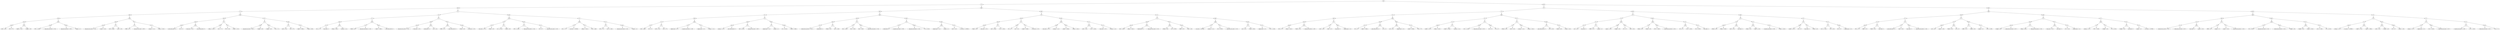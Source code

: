 digraph G {
	graph [bb="0,0,41889,612",
		dpi=78
	];
	node [label="\N"];
	1	 [height=0.5,
		label=And,
		pos="21175,594",
		width=0.75];
	2	 [height=0.5,
		label=Or,
		pos="16090,522",
		width=0.75];
	1 -> 2	 [pos="e,16117,523.37 21148,592.63 20771,587.43 16569,529.59 16128,523.51"];
	3	 [height=0.5,
		label=And,
		pos="26261,522",
		width=0.75];
	1 -> 3	 [pos="e,26234,523.37 21202,592.63 21580,587.43 25783,529.59 26224,523.51"];
	4	 [height=0.5,
		label=And,
		pos="8010.1,450",
		width=0.75];
	2 -> 4	 [pos="e,8037.1,451.23 16063,520.76 15572,516.51 8617.2,456.26 8047.2,451.32"];
	5	 [height=0.5,
		label=And,
		pos="16090,450",
		width=0.75];
	2 -> 5	 [pos="e,16090,468.1 16090,503.7 16090,495.98 16090,486.71 16090,478.11"];
	8	 [height=0.5,
		label=Or,
		pos="4086.1,378",
		width=0.75];
	4 -> 8	 [pos="e,4113.2,379.48 7983,448.52 7657.2,442.7 4502.7,386.43 4123.4,379.66"];
	9	 [height=0.5,
		label=Or,
		pos="8010.1,378",
		width=0.75];
	4 -> 9	 [pos="e,8010.1,396.1 8010.1,431.7 8010.1,423.98 8010.1,414.71 8010.1,406.11"];
	16	 [height=0.5,
		label=And,
		pos="2068.1,306",
		width=0.75];
	8 -> 16	 [pos="e,2095.1,307.93 4059.1,376.06 3840.4,368.47 2359.4,317.1 2105.2,308.29"];
	17	 [height=0.5,
		label=And,
		pos="4086.1,306",
		width=0.75];
	8 -> 17	 [pos="e,4086.1,324.1 4086.1,359.7 4086.1,351.98 4086.1,342.71 4086.1,334.11"];
	32	 [height=0.5,
		label=And,
		pos="975.14,234",
		width=0.75];
	16 -> 32	 [pos="e,1002.2,236.73 2041.4,303.29 1894.2,293.86 1183.4,248.34 1012.3,237.38"];
	33	 [height=0.5,
		label=And,
		pos="2068.1,234",
		width=0.75];
	16 -> 33	 [pos="e,2068.1,252.1 2068.1,287.7 2068.1,279.98 2068.1,270.71 2068.1,262.11"];
	64	 [height=0.5,
		label=And,
		pos="402.14,162",
		width=0.75];
	32 -> 64	 [pos="e,428.68,166.24 948.66,229.76 855.89,218.43 545.53,180.52 438.66,167.46"];
	65	 [height=0.5,
		label=And,
		pos="975.14,162",
		width=0.75];
	32 -> 65	 [pos="e,975.14,180.1 975.14,215.7 975.14,207.98 975.14,198.71 975.14,190.11"];
	128	 [height=0.5,
		label=And,
		pos="188.14,90",
		width=0.75];
	64 -> 128	 [pos="e,211.97,98.793 378.43,153.24 340.26,140.76 265.11,116.18 221.54,101.93"];
	129	 [height=0.5,
		label=And,
		pos="402.14,90",
		width=0.75];
	64 -> 129	 [pos="e,402.14,108.1 402.14,143.7 402.14,135.98 402.14,126.71 402.14,118.11"];
	256	 [height=0.5,
		label="docF <= 181",
		pos="59.145,18",
		width=1.6429];
	128 -> 256	 [pos="e,86.692,33.948 167.7,77.908 148.39,67.426 118.97,51.463 95.629,38.797"];
	257	 [height=0.5,
		label="ND <= 773",
		pos="188.14,18",
		width=1.4443];
	128 -> 257	 [pos="e,188.14,36.104 188.14,71.697 188.14,63.983 188.14,54.712 188.14,46.112"];
	258	 [height=0.5,
		label="buildF <= 1101",
		pos="326.14,18",
		width=1.8776];
	129 -> 258	 [pos="e,344.17,35.606 386.77,74.834 376.66,65.527 363.2,53.13 351.53,42.382"];
	259	 [height=0.5,
		label="ConfigF <= 49",
		pos="477.14,18",
		width=1.8234];
	129 -> 259	 [pos="e,459.62,35.354 417.32,74.834 427.27,65.551 440.51,53.193 452,42.464"];
	130	 [height=0.5,
		label=And,
		pos="842.14,90",
		width=0.75];
	65 -> 130	 [pos="e,862.88,101.91 954.65,150.22 932.56,138.59 897.17,119.96 871.98,106.7"];
	131	 [height=0.5,
		label=And,
		pos="1108.1,90",
		width=0.75];
	65 -> 131	 [pos="e,1087.4,101.91 995.63,150.22 1017.7,138.59 1053.1,119.96 1078.3,106.7"];
	260	 [height=0.5,
		label="NUC <= 12001",
		pos="628.14,18",
		width=1.8776];
	130 -> 260	 [pos="e,669.17,32.418 818.43,81.241 784.94,70.287 722.97,50.017 678.85,35.586"];
	261	 [height=0.5,
		label="comm_fail_rate_history >= 0.24",
		pos="842.14,18",
		width=3.5566];
	130 -> 261	 [pos="e,842.14,36.104 842.14,71.697 842.14,63.983 842.14,54.712 842.14,46.112"];
	262	 [height=0.5,
		label="proj_fail_rate_history >= 0.93",
		pos="1108.1,18",
		width=3.34];
	131 -> 262	 [pos="e,1108.1,36.104 1108.1,71.697 1108.1,63.983 1108.1,54.712 1108.1,46.112"];
	263	 [height=0.5,
		label="mergeC >= 0",
		pos="1305.1,18",
		width=1.6429];
	131 -> 263	 [pos="e,1268,32.185 1131.5,80.695 1162.7,69.621 1218.6,49.768 1258.5,35.573"];
	66	 [height=0.5,
		label=And,
		pos="1931.1,162",
		width=0.75];
	33 -> 66	 [pos="e,1952.1,173.73 2047.3,222.37 2024.4,210.65 1987.3,191.7 1961.2,178.37"];
	67	 [height=0.5,
		label=Or,
		pos="2234.1,162",
		width=0.75];
	33 -> 67	 [pos="e,2211.8,172.4 2090.5,223.56 2119.3,211.42 2169.5,190.25 2202.3,176.44"];
	132	 [height=0.5,
		label=And,
		pos="1717.1,90",
		width=0.75];
	66 -> 132	 [pos="e,1741,98.793 1907.4,153.24 1869.3,140.76 1794.1,116.18 1750.5,101.93"];
	133	 [height=0.5,
		label=Or,
		pos="1931.1,90",
		width=0.75];
	66 -> 133	 [pos="e,1931.1,108.1 1931.1,143.7 1931.1,135.98 1931.1,126.71 1931.1,118.11"];
	264	 [height=0.5,
		label="comm_fail_rate_recent >= 0.19",
		pos="1508.1,18",
		width=3.4844];
	132 -> 264	 [pos="e,1555.3,34.781 1693.6,81.106 1662.6,70.723 1607.1,52.141 1564.9,37.999"];
	265	 [height=0.5,
		label="maintC <= 295",
		pos="1717.1,18",
		width=1.8234];
	132 -> 265	 [pos="e,1717.1,36.104 1717.1,71.697 1717.1,63.983 1717.1,54.712 1717.1,46.112"];
	266	 [height=0.5,
		label="EXP <= 4408",
		pos="1862.1,18",
		width=1.6971];
	133 -> 266	 [pos="e,1878.4,35.448 1916.8,74.496 1907.8,65.344 1896,53.306 1885.6,42.781"];
	267	 [height=0.5,
		label="docF <= 181",
		pos="2000.1,18",
		width=1.6429];
	133 -> 267	 [pos="e,1983.9,35.448 1945.4,74.496 1954.5,65.344 1966.3,53.306 1976.7,42.781"];
	134	 [height=0.5,
		label=Or,
		pos="2234.1,90",
		width=0.75];
	67 -> 134	 [pos="e,2234.1,108.1 2234.1,143.7 2234.1,135.98 2234.1,126.71 2234.1,118.11"];
	135	 [height=0.5,
		label=Or,
		pos="2537.1,90",
		width=0.75];
	67 -> 135	 [pos="e,2512.1,96.795 2259.2,155.21 2313.1,142.76 2440.1,113.42 2502,99.12"];
	268	 [height=0.5,
		label="NDEV <= 67",
		pos="2137.1,18",
		width=1.661];
	134 -> 268	 [pos="e,2159.3,34.952 2216.4,76.161 2202.8,66.37 2183.8,52.649 2167.8,41.104"];
	269	 [height=0.5,
		label="proj_fail_rate_recent <= 0.99",
		pos="2332.1,18",
		width=3.2497];
	134 -> 269	 [pos="e,2308.7,35.722 2252.1,76.161 2265.5,66.57 2284.3,53.207 2300.2,41.813"];
	270	 [height=0.5,
		label="entropy <= 12.4",
		pos="2537.1,18",
		width=1.9318];
	135 -> 270	 [pos="e,2537.1,36.104 2537.1,71.697 2537.1,63.983 2537.1,54.712 2537.1,46.112"];
	271	 [height=0.5,
		label="BMsg <= 1565.3",
		pos="2697.1,18",
		width=2.022];
	135 -> 271	 [pos="e,2662.9,33.973 2559.1,79.414 2583.3,68.792 2623.1,51.397 2653.7,37.993"];
	34	 [height=0.5,
		label=And,
		pos="3744.1,234",
		width=0.75];
	17 -> 34	 [pos="e,3769.7,240.24 4060.7,299.8 4000.5,287.47 3849,256.47 3779.7,242.28"];
	35	 [height=0.5,
		label=Or,
		pos="4428.1,234",
		width=0.75];
	17 -> 35	 [pos="e,4402.6,240.24 4111.6,299.8 4171.8,287.47 4323.3,256.47 4392.6,242.28"];
	68	 [height=0.5,
		label=And,
		pos="3265.1,162",
		width=0.75];
	34 -> 68	 [pos="e,3291.3,166.82 3718.1,229.19 3637.7,217.44 3393.8,181.8 3301.3,168.28"];
	69	 [height=0.5,
		label=Or,
		pos="3744.1,162",
		width=0.75];
	34 -> 69	 [pos="e,3744.1,180.1 3744.1,215.7 3744.1,207.98 3744.1,198.71 3744.1,190.11"];
	136	 [height=0.5,
		label=And,
		pos="3031.1,90",
		width=0.75];
	68 -> 136	 [pos="e,3055.5,98.293 3241,153.77 3199.1,141.25 3113,115.49 3065.1,101.17"];
	137	 [height=0.5,
		label=And,
		pos="3265.1,90",
		width=0.75];
	68 -> 137	 [pos="e,3265.1,108.1 3265.1,143.7 3265.1,135.98 3265.1,126.71 3265.1,118.11"];
	272	 [height=0.5,
		label="prev_build_result = 0",
		pos="2877.1,18",
		width=2.4734];
	136 -> 272	 [pos="e,2911.5,34.631 3009.4,79.119 2986.5,68.724 2949.9,52.082 2921,38.94"];
	273	 [height=0.5,
		label="NS <= 27",
		pos="3031.1,18",
		width=1.2999];
	136 -> 273	 [pos="e,3031.1,36.104 3031.1,71.697 3031.1,63.983 3031.1,54.712 3031.1,46.112"];
	274	 [height=0.5,
		label="test_churn <= 274",
		pos="3173.1,18",
		width=2.1484];
	137 -> 274	 [pos="e,3194.6,35.311 3247.8,75.834 3235.1,66.143 3217.5,52.734 3202.6,41.375"];
	275	 [height=0.5,
		label="prev_build_result = 0",
		pos="3357.1,18",
		width=2.4734];
	137 -> 275	 [pos="e,3335.4,35.567 3282.4,75.834 3295,66.299 3312.2,53.165 3327,41.925"];
	138	 [height=0.5,
		label=And,
		pos="3680.1,90",
		width=0.75];
	69 -> 138	 [pos="e,3693.7,105.82 3730.6,146.15 3721.8,136.6 3710.3,123.99 3700.5,113.25"];
	139	 [height=0.5,
		label=Or,
		pos="3807.1,90",
		width=0.75];
	69 -> 139	 [pos="e,3793.8,105.82 3757.5,146.15 3766,136.69 3777.2,124.24 3786.8,113.56"];
	276	 [height=0.5,
		label="BMsg <= 1565.3",
		pos="3537.1,18",
		width=2.022];
	138 -> 276	 [pos="e,3568.4,34.292 3659,78.671 3637.6,68.193 3604,51.713 3577.4,38.725"];
	277	 [height=0.5,
		label="ND <= 773",
		pos="3680.1,18",
		width=1.4443];
	138 -> 277	 [pos="e,3680.1,36.104 3680.1,71.697 3680.1,63.983 3680.1,54.712 3680.1,46.112"];
	278	 [height=0.5,
		label="TFC <= 126",
		pos="3807.1,18",
		width=1.5887];
	139 -> 278	 [pos="e,3807.1,36.104 3807.1,71.697 3807.1,63.983 3807.1,54.712 3807.1,46.112"];
	279	 [height=0.5,
		label="buildF <= 1101",
		pos="3950.1,18",
		width=1.8776];
	139 -> 279	 [pos="e,3919.2,34.161 3828.2,78.671 3849.7,68.159 3883.5,51.606 3910.1,38.598"];
	70	 [height=0.5,
		label=Or,
		pos="4428.1,162",
		width=0.75];
	35 -> 70	 [pos="e,4428.1,180.1 4428.1,215.7 4428.1,207.98 4428.1,198.71 4428.1,190.11"];
	71	 [height=0.5,
		label=And,
		pos="4833.1,162",
		width=0.75];
	35 -> 71	 [pos="e,4807.4,167.45 4454.1,228.51 4524.1,216.41 4717,183.08 4797.3,169.2"];
	140	 [height=0.5,
		label=And,
		pos="4354.1,90",
		width=0.75];
	70 -> 140	 [pos="e,4369.1,105.14 4413.2,146.83 4402.6,136.87 4388.4,123.37 4376.5,112.14"];
	141	 [height=0.5,
		label=And,
		pos="4503.1,90",
		width=0.75];
	70 -> 141	 [pos="e,4488,105.14 4443.3,146.83 4454,136.87 4468.5,123.37 4480.5,112.14"];
	280	 [height=0.5,
		label="proj_fail_rate_recent <= 0.99",
		pos="4153.1,18",
		width=3.2497];
	140 -> 280	 [pos="e,4198.1,34.646 4330.7,80.833 4300.7,70.405 4248,52.033 4207.8,38.017"];
	281	 [height=0.5,
		label="ConfigF <= 49",
		pos="4354.1,18",
		width=1.8234];
	140 -> 281	 [pos="e,4354.1,36.104 4354.1,71.697 4354.1,63.983 4354.1,54.712 4354.1,46.112"];
	282	 [height=0.5,
		label="ConfigF <= 49",
		pos="4503.1,18",
		width=1.8234];
	141 -> 282	 [pos="e,4503.1,36.104 4503.1,71.697 4503.1,63.983 4503.1,54.712 4503.1,46.112"];
	283	 [height=0.5,
		label="ND <= 773",
		pos="4639.1,18",
		width=1.4443];
	141 -> 283	 [pos="e,4611.2,33.381 4523.8,78.369 4544.6,67.673 4577.1,50.949 4602.3,37.974"];
	142	 [height=0.5,
		label=Or,
		pos="4833.1,90",
		width=0.75];
	71 -> 142	 [pos="e,4833.1,108.1 4833.1,143.7 4833.1,135.98 4833.1,126.71 4833.1,118.11"];
	143	 [height=0.5,
		label=Or,
		pos="5039.1,90",
		width=0.75];
	71 -> 143	 [pos="e,5015.5,99.044 4856.8,152.97 4893.4,140.53 4963.9,116.55 5005.8,102.35"];
	284	 [height=0.5,
		label="docF <= 181",
		pos="4768.1,18",
		width=1.6429];
	142 -> 284	 [pos="e,4783.7,35.789 4819.4,74.155 4811,65.2 4800.3,53.576 4790.7,43.309"];
	285	 [height=0.5,
		label="ND <= 773",
		pos="4897.1,18",
		width=1.4443];
	142 -> 285	 [pos="e,4882.3,35.29 4846.7,74.155 4855,65.072 4865.8,53.243 4875.3,42.87"];
	286	 [height=0.5,
		label="otherF <= 36541",
		pos="5039.1,18",
		width=2.004];
	143 -> 286	 [pos="e,5039.1,36.104 5039.1,71.697 5039.1,63.983 5039.1,54.712 5039.1,46.112"];
	287	 [height=0.5,
		label="FilesA <= 4524",
		pos="5197.1,18",
		width=1.8776];
	143 -> 287	 [pos="e,5163.8,33.776 5061.1,79.267 5085.1,68.623 5124.2,51.303 5154.4,37.956"];
	18	 [height=0.5,
		label=Or,
		pos="7342.1,306",
		width=0.75];
	9 -> 18	 [pos="e,7368.8,309.8 7983.5,374.21 7879.4,363.3 7499.4,323.48 7379,310.86"];
	19	 [height=0.5,
		label=And,
		pos="8680.1,306",
		width=0.75];
	9 -> 19	 [pos="e,8653.4,309.8 8036.8,374.21 8141.2,363.3 8522.4,323.48 8643.2,310.86"];
	36	 [height=0.5,
		label=Or,
		pos="6231.1,234",
		width=0.75];
	18 -> 36	 [pos="e,6258,236.69 7315.2,303.3 7166,293.9 6440.6,248.2 6268.1,237.33"];
	37	 [height=0.5,
		label=Or,
		pos="7342.1,234",
		width=0.75];
	18 -> 37	 [pos="e,7342.1,252.1 7342.1,287.7 7342.1,279.98 7342.1,270.71 7342.1,262.11"];
	72	 [height=0.5,
		label=And,
		pos="5691.1,162",
		width=0.75];
	36 -> 72	 [pos="e,5717.5,166.42 6204.7,229.58 6116.2,218.1 5829.6,180.95 5727.6,167.73"];
	73	 [height=0.5,
		label=And,
		pos="6231.1,162",
		width=0.75];
	36 -> 73	 [pos="e,6231.1,180.1 6231.1,215.7 6231.1,207.98 6231.1,198.71 6231.1,190.11"];
	144	 [height=0.5,
		label=Or,
		pos="5467.1,90",
		width=0.75];
	72 -> 144	 [pos="e,5491.3,98.543 5667.2,153.51 5627.2,141.02 5546.8,115.89 5501,101.59"];
	145	 [height=0.5,
		label=And,
		pos="5691.1,90",
		width=0.75];
	72 -> 145	 [pos="e,5691.1,108.1 5691.1,143.7 5691.1,135.98 5691.1,126.71 5691.1,118.11"];
	288	 [height=0.5,
		label="ND <= 773",
		pos="5335.1,18",
		width=1.4443];
	144 -> 288	 [pos="e,5362.5,33.504 5446.5,78.063 5426.5,67.424 5395.6,51.038 5371.4,38.222"];
	289	 [height=0.5,
		label="day_week = 5",
		pos="5467.1,18",
		width=1.7151];
	144 -> 289	 [pos="e,5467.1,36.104 5467.1,71.697 5467.1,63.983 5467.1,54.712 5467.1,46.112"];
	290	 [height=0.5,
		label="FilesA <= 4524",
		pos="5614.1,18",
		width=1.8776];
	145 -> 290	 [pos="e,5632.1,35.354 5675.6,74.834 5665.3,65.462 5651.5,52.955 5639.6,42.155"];
	291	 [height=0.5,
		label="entropy <= 12.4",
		pos="5769.1,18",
		width=1.9318];
	145 -> 291	 [pos="e,5750.7,35.51 5706.6,75.17 5717,65.822 5731,53.248 5743.1,42.366"];
	146	 [height=0.5,
		label=Or,
		pos="6122.1,90",
		width=0.75];
	73 -> 146	 [pos="e,6140.9,103.05 6212.2,148.81 6194.8,137.67 6169,121.06 6149.4,108.5"];
	147	 [height=0.5,
		label=And,
		pos="6340.1,90",
		width=0.75];
	73 -> 147	 [pos="e,6321.4,103.05 6250.1,148.81 6267.5,137.67 6293.3,121.06 6312.9,108.5"];
	292	 [height=0.5,
		label="FilesM <= 83",
		pos="5916.1,18",
		width=1.661];
	146 -> 292	 [pos="e,5954.1,31.913 6098.5,80.97 6065.8,69.842 6005.9,49.486 5963.7,35.147"];
	293	 [height=0.5,
		label="comm_fail_rate_history >= 0.24",
		pos="6122.1,18",
		width=3.5566];
	146 -> 293	 [pos="e,6122.1,36.104 6122.1,71.697 6122.1,63.983 6122.1,54.712 6122.1,46.112"];
	294	 [height=0.5,
		label="otherF <= 36541",
		pos="6340.1,18",
		width=2.004];
	147 -> 294	 [pos="e,6340.1,36.104 6340.1,71.697 6340.1,63.983 6340.1,54.712 6340.1,46.112"];
	295	 [height=0.5,
		label="prev_build_result = 0",
		pos="6519.1,18",
		width=2.4734];
	147 -> 295	 [pos="e,6480,34.308 6362.8,80.134 6389.7,69.609 6435.4,51.758 6470.4,38.054"];
	74	 [height=0.5,
		label=And,
		pos="7207.1,162",
		width=0.75];
	37 -> 74	 [pos="e,7227.7,173.68 7321.3,222.22 7298.7,210.47 7262.3,191.57 7236.6,178.3"];
	75	 [height=0.5,
		label=Or,
		pos="7493.1,162",
		width=0.75];
	37 -> 75	 [pos="e,7471.6,173.01 7363.8,222.97 7389.6,211.02 7432.9,190.95 7462.2,177.35"];
	148	 [height=0.5,
		label=And,
		pos="6972.1,90",
		width=0.75];
	74 -> 148	 [pos="e,6996.3,98.188 7182.9,153.77 7140.7,141.22 7053.9,115.35 7005.9,101.05"];
	149	 [height=0.5,
		label=And,
		pos="7207.1,90",
		width=0.75];
	74 -> 149	 [pos="e,7207.1,108.1 7207.1,143.7 7207.1,135.98 7207.1,126.71 7207.1,118.11"];
	296	 [height=0.5,
		label="comm_fail_rate_recent >= 0.19",
		pos="6751.1,18",
		width=3.4844];
	148 -> 296	 [pos="e,6800.5,34.64 6948.1,81.376 6915.2,70.977 6855.4,52.006 6810.2,37.707"];
	297	 [height=0.5,
		label="test_churn <= 274",
		pos="6972.1,18",
		width=2.1484];
	148 -> 297	 [pos="e,6972.1,36.104 6972.1,71.697 6972.1,63.983 6972.1,54.712 6972.1,46.112"];
	298	 [height=0.5,
		label="classif_build = 4",
		pos="7139.1,18",
		width=1.9859];
	149 -> 298	 [pos="e,7155.4,35.699 7193.1,74.496 7184.2,65.409 7172.6,53.475 7162.5,43.004"];
	299	 [height=0.5,
		label="srcF <= 65",
		pos="7280.1,18",
		width=1.4443];
	149 -> 299	 [pos="e,7263.4,35.103 7221.9,74.834 7231.7,65.486 7244.7,53.02 7255.9,42.239"];
	150	 [height=0.5,
		label=And,
		pos="7493.1,90",
		width=0.75];
	75 -> 150	 [pos="e,7493.1,108.1 7493.1,143.7 7493.1,135.98 7493.1,126.71 7493.1,118.11"];
	151	 [height=0.5,
		label=And,
		pos="7743.1,90",
		width=0.75];
	75 -> 151	 [pos="e,7718.6,97.867 7517.6,154.16 7562.3,141.64 7657.4,115.01 7708.7,100.65"];
	300	 [height=0.5,
		label="NDEV <= 67",
		pos="7410.1,18",
		width=1.661];
	150 -> 300	 [pos="e,7429.4,35.257 7476.7,75.17 7465.5,65.667 7450.3,52.83 7437.2,41.826"];
	301	 [height=0.5,
		label="prev_build_result = 0",
		pos="7577.1,18",
		width=2.4734];
	150 -> 301	 [pos="e,7557.1,35.667 7509.3,75.503 7520.6,66.094 7536,53.299 7549.2,42.264"];
	302	 [height=0.5,
		label="FilesD <= 28",
		pos="7743.1,18",
		width=1.6249];
	151 -> 302	 [pos="e,7743.1,36.104 7743.1,71.697 7743.1,63.983 7743.1,54.712 7743.1,46.112"];
	303	 [height=0.5,
		label="test_churn <= 274",
		pos="7897.1,18",
		width=2.1484];
	151 -> 303	 [pos="e,7863.6,34.234 7764.9,79.119 7788.1,68.577 7825.4,51.609 7854.5,38.384"];
	38	 [height=0.5,
		label=And,
		pos="8680.1,234",
		width=0.75];
	19 -> 38	 [pos="e,8680.1,252.1 8680.1,287.7 8680.1,279.98 8680.1,270.71 8680.1,262.11"];
	39	 [height=0.5,
		label=Or,
		pos="9694.1,234",
		width=0.75];
	19 -> 39	 [pos="e,9667.4,236.85 8707,303.15 8847.2,293.47 9494.3,248.8 9656.9,237.57"];
	76	 [height=0.5,
		label=Or,
		pos="8431.1,162",
		width=0.75];
	38 -> 76	 [pos="e,8455.6,169.87 8655.8,226.16 8611.3,213.64 8516.5,187.01 8465.5,172.65"];
	77	 [height=0.5,
		label=And,
		pos="8770.1,162",
		width=0.75];
	38 -> 77	 [pos="e,8753.3,176.11 8697.1,219.83 8710.6,209.27 8729.9,194.3 8745.2,182.37"];
	152	 [height=0.5,
		label=Or,
		pos="8224.1,90",
		width=0.75];
	76 -> 152	 [pos="e,8247.6,98.936 8407.4,152.97 8370.4,140.47 8299,116.32 8257.1,102.14"];
	153	 [height=0.5,
		label=Or,
		pos="8431.1,90",
		width=0.75];
	76 -> 153	 [pos="e,8431.1,108.1 8431.1,143.7 8431.1,135.98 8431.1,126.71 8431.1,118.11"];
	304	 [height=0.5,
		label="test_churn <= 274",
		pos="8070.1,18",
		width=2.1484];
	152 -> 304	 [pos="e,8103.7,34.234 8202.4,79.119 8179.2,68.577 8141.9,51.609 8112.8,38.384"];
	305	 [height=0.5,
		label="FilesD <= 28",
		pos="8224.1,18",
		width=1.6249];
	152 -> 305	 [pos="e,8224.1,36.104 8224.1,71.697 8224.1,63.983 8224.1,54.712 8224.1,46.112"];
	306	 [height=0.5,
		label="NC <= 20728",
		pos="8362.1,18",
		width=1.6971];
	153 -> 306	 [pos="e,8378.4,35.448 8416.8,74.496 8407.8,65.344 8396,53.306 8385.6,42.781"];
	307	 [height=0.5,
		label="FilesM <= 83",
		pos="8501.1,18",
		width=1.661];
	153 -> 307	 [pos="e,8484.7,35.448 8445.6,74.496 8454.8,65.344 8466.8,53.306 8477.4,42.781"];
	154	 [height=0.5,
		label=Or,
		pos="8770.1,90",
		width=0.75];
	77 -> 154	 [pos="e,8770.1,108.1 8770.1,143.7 8770.1,135.98 8770.1,126.71 8770.1,118.11"];
	155	 [height=0.5,
		label=Or,
		pos="9053.1,90",
		width=0.75];
	77 -> 155	 [pos="e,9028.1,97.198 8795.3,154.79 8845.9,142.26 8960.4,113.93 9018.3,99.618"];
	308	 [height=0.5,
		label="NUC <= 12001",
		pos="8646.1,18",
		width=1.8776];
	154 -> 308	 [pos="e,8673.9,34.654 8750.2,77.753 8732.1,67.495 8704.7,52.083 8682.7,39.617"];
	309	 [height=0.5,
		label="comm_fail_rate_history >= 0.24",
		pos="8860.1,18",
		width=3.5566];
	154 -> 309	 [pos="e,8838.5,35.824 8787.1,75.834 8799.2,66.365 8816,53.347 8830.4,42.159"];
	310	 [height=0.5,
		label="NS <= 27",
		pos="9053.1,18",
		width=1.2999];
	155 -> 310	 [pos="e,9053.1,36.104 9053.1,71.697 9053.1,63.983 9053.1,54.712 9053.1,46.112"];
	311	 [height=0.5,
		label="comm_fail_rate_recent >= 0.19",
		pos="9243.1,18",
		width=3.4844];
	155 -> 311	 [pos="e,9199.7,34.988 9076.4,80.417 9104.6,70.061 9152.7,52.329 9190,38.573"];
	78	 [height=0.5,
		label=And,
		pos="9694.1,162",
		width=0.75];
	39 -> 78	 [pos="e,9694.1,180.1 9694.1,215.7 9694.1,207.98 9694.1,198.71 9694.1,190.11"];
	79	 [height=0.5,
		label=Or,
		pos="10138,162",
		width=0.75];
	39 -> 79	 [pos="e,10112,167.11 9720.3,228.88 9795.9,216.96 10015,182.37 10102,168.68"];
	156	 [height=0.5,
		label=Or,
		pos="9602.1,90",
		width=0.75];
	78 -> 156	 [pos="e,9619.4,104.11 9676.8,147.83 9663,137.27 9643.3,122.3 9627.6,110.37"];
	157	 [height=0.5,
		label=Or,
		pos="9786.1,90",
		width=0.75];
	78 -> 157	 [pos="e,9768.9,104.11 9711.4,147.83 9725.3,137.27 9745,122.3 9760.7,110.37"];
	312	 [height=0.5,
		label="ND <= 773",
		pos="9438.1,18",
		width=1.4443];
	156 -> 312	 [pos="e,9469.7,32.481 9580,79.559 9554.3,68.568 9511.2,50.182 9479.3,36.546"];
	313	 [height=0.5,
		label="src_churn <= 1497462",
		pos="9602.1,18",
		width=2.5998];
	156 -> 313	 [pos="e,9602.1,36.104 9602.1,71.697 9602.1,63.983 9602.1,54.712 9602.1,46.112"];
	314	 [height=0.5,
		label="BMsg <= 1565.3",
		pos="9786.1,18",
		width=2.022];
	157 -> 314	 [pos="e,9786.1,36.104 9786.1,71.697 9786.1,63.983 9786.1,54.712 9786.1,46.112"];
	315	 [height=0.5,
		label="EXP <= 4408",
		pos="9938.1,18",
		width=1.6971];
	157 -> 315	 [pos="e,9906.6,33.514 9807.9,78.971 9831.2,68.272 9868.5,51.078 9897.2,37.837"];
	158	 [height=0.5,
		label=Or,
		pos="10138,90",
		width=0.75];
	79 -> 158	 [pos="e,10138,108.1 10138,143.7 10138,135.98 10138,126.71 10138,118.11"];
	159	 [height=0.5,
		label=And,
		pos="10418,90",
		width=0.75];
	79 -> 159	 [pos="e,10393,97.198 10163,154.79 10213,142.28 10326,114.05 10383,99.707"];
	316	 [height=0.5,
		label="ND <= 773",
		pos="10069,18",
		width=1.4443];
	158 -> 316	 [pos="e,10085,35.198 10124,74.496 10115,65.28 10103,53.136 10092,42.559"];
	317	 [height=0.5,
		label="NUC <= 12001",
		pos="10207,18",
		width=1.8776];
	158 -> 317	 [pos="e,10191,35.699 10152,74.496 10161,65.409 10173,53.475 10183,43.004"];
	318	 [height=0.5,
		label="comm_fail_rate_recent >= 0.19",
		pos="10418,18",
		width=3.4844];
	159 -> 318	 [pos="e,10418,36.104 10418,71.697 10418,63.983 10418,54.712 10418,46.112"];
	319	 [height=0.5,
		label="mergeC >= 0",
		pos="10621,18",
		width=1.6429];
	159 -> 319	 [pos="e,10583,31.985 10442,80.833 10474,69.715 10532,49.568 10574,35.296"];
	10	 [height=0.5,
		label=And,
		pos="14759,378",
		width=0.75];
	5 -> 10	 [pos="e,14786,380.41 16063,447.59 15895,438.75 14991,391.18 14796,380.94"];
	11	 [height=0.5,
		label=And,
		pos="17421,378",
		width=0.75];
	5 -> 11	 [pos="e,17394,380.41 16117,447.59 16285,438.75 17190,391.18 17384,380.94"];
	20	 [height=0.5,
		label=Or,
		pos="12715,306",
		width=0.75];
	10 -> 20	 [pos="e,12742,307.92 14732,376.08 14512,368.53 13009,317.06 12752,308.27"];
	21	 [height=0.5,
		label=And,
		pos="14759,306",
		width=0.75];
	10 -> 21	 [pos="e,14759,324.1 14759,359.7 14759,351.98 14759,342.71 14759,334.11"];
	40	 [height=0.5,
		label=And,
		pos="11627,234",
		width=0.75];
	20 -> 40	 [pos="e,11654,236.73 12688,303.27 12541,293.81 11835,248.37 11664,237.39"];
	41	 [height=0.5,
		label=Or,
		pos="12715,234",
		width=0.75];
	20 -> 41	 [pos="e,12715,252.1 12715,287.7 12715,279.98 12715,270.71 12715,262.11"];
	80	 [height=0.5,
		label=Or,
		pos="11074,162",
		width=0.75];
	40 -> 80	 [pos="e,11101,166.35 11601,229.67 11511,218.27 11215,180.78 11111,167.62"];
	81	 [height=0.5,
		label=And,
		pos="11627,162",
		width=0.75];
	40 -> 81	 [pos="e,11627,180.1 11627,215.7 11627,207.98 11627,198.71 11627,190.11"];
	160	 [height=0.5,
		label=Or,
		pos="10885,90",
		width=0.75];
	80 -> 160	 [pos="e,10908,99.544 11051,152.42 11018,140.05 10956,117.17 10918,103.09"];
	161	 [height=0.5,
		label=Or,
		pos="11074,90",
		width=0.75];
	80 -> 161	 [pos="e,11074,108.1 11074,143.7 11074,135.98 11074,126.71 11074,118.11"];
	320	 [height=0.5,
		label="EXP <= 4408",
		pos="10759,18",
		width=1.6971];
	160 -> 320	 [pos="e,10786,34.136 10865,77.753 10846,67.359 10818,51.674 10795,39.123"];
	321	 [height=0.5,
		label="NS <= 27",
		pos="10885,18",
		width=1.2999];
	160 -> 321	 [pos="e,10885,36.104 10885,71.697 10885,63.983 10885,54.712 10885,46.112"];
	322	 [height=0.5,
		label="docF <= 181",
		pos="11009,18",
		width=1.6429];
	161 -> 322	 [pos="e,11025,35.789 11060,74.155 11052,65.2 11041,53.576 11032,43.309"];
	323	 [height=0.5,
		label="ND <= 773",
		pos="11138,18",
		width=1.4443];
	161 -> 323	 [pos="e,11123,35.29 11088,74.155 11096,65.072 11107,53.243 11116,42.87"];
	162	 [height=0.5,
		label=Or,
		pos="11515,90",
		width=0.75];
	81 -> 162	 [pos="e,11534,102.93 11608,149.13 11590,137.91 11563,120.97 11543,108.26"];
	163	 [height=0.5,
		label=Or,
		pos="11738,90",
		width=0.75];
	81 -> 163	 [pos="e,11719,103.11 11646,148.97 11664,137.85 11690,121.19 11710,108.58"];
	324	 [height=0.5,
		label="elapsed_days <= 14",
		pos="11292,18",
		width=2.347];
	162 -> 324	 [pos="e,11337,33.202 11491,81.509 11457,70.774 11393,50.714 11347,36.208"];
	325	 [height=0.5,
		label="proj_fail_rate_history >= 0.93",
		pos="11515,18",
		width=3.34];
	162 -> 325	 [pos="e,11515,36.104 11515,71.697 11515,63.983 11515,54.712 11515,46.112"];
	326	 [height=0.5,
		label="elapsed_days <= 14",
		pos="11738,18",
		width=2.347];
	163 -> 326	 [pos="e,11738,36.104 11738,71.697 11738,63.983 11738,54.712 11738,46.112"];
	327	 [height=0.5,
		label="entropy <= 12.4",
		pos="11910,18",
		width=1.9318];
	163 -> 327	 [pos="e,11874,33.512 11761,79.849 11787,69.123 11831,51.079 11865,37.418"];
	82	 [height=0.5,
		label=And,
		pos="12508,162",
		width=0.75];
	41 -> 82	 [pos="e,12532,170.94 12691,224.97 12654,212.47 12583,188.32 12541,174.14"];
	83	 [height=0.5,
		label=And,
		pos="12906,162",
		width=0.75];
	41 -> 83	 [pos="e,12883,171.47 12738,224.56 12772,212.21 12835,189.15 12873,175.03"];
	164	 [height=0.5,
		label=And,
		pos="12244,90",
		width=0.75];
	82 -> 164	 [pos="e,12269,97.517 12483,154.41 12436,141.85 12333,114.43 12279,100.11"];
	165	 [height=0.5,
		label=Or,
		pos="12508,90",
		width=0.75];
	82 -> 165	 [pos="e,12508,108.1 12508,143.7 12508,135.98 12508,126.71 12508,118.11"];
	328	 [height=0.5,
		label="entropy <= 12.4",
		pos="12067,18",
		width=1.9318];
	164 -> 328	 [pos="e,12104,33.445 12221,79.992 12194,69.225 12148,50.94 12113,37.192"];
	329	 [height=0.5,
		label="prev_build_result = 0",
		pos="12244,18",
		width=2.4734];
	164 -> 329	 [pos="e,12244,36.104 12244,71.697 12244,63.983 12244,54.712 12244,46.112"];
	330	 [height=0.5,
		label="fixC <= 4156",
		pos="12411,18",
		width=1.661];
	165 -> 330	 [pos="e,12433,34.952 12490,76.161 12477,66.37 12458,52.649 12442,41.104"];
	331	 [height=0.5,
		label="proj_fail_rate_recent <= 0.99",
		pos="12606,18",
		width=3.2497];
	165 -> 331	 [pos="e,12583,35.722 12526,76.161 12540,66.57 12558,53.207 12574,41.813"];
	166	 [height=0.5,
		label=Or,
		pos="12906,90",
		width=0.75];
	83 -> 166	 [pos="e,12906,108.1 12906,143.7 12906,135.98 12906,126.71 12906,118.11"];
	167	 [height=0.5,
		label=And,
		pos="13125,90",
		width=0.75];
	83 -> 167	 [pos="e,13101,98.615 12930,153.38 12969,140.88 13047,116.02 13092,101.75"];
	332	 [height=0.5,
		label="elapsed_days <= 14",
		pos="12825,18",
		width=2.347];
	166 -> 332	 [pos="e,12845,35.764 12890,75.17 12879,65.888 12865,53.423 12852,42.594"];
	333	 [height=0.5,
		label="mergeC >= 0",
		pos="12987,18",
		width=1.6429];
	166 -> 333	 [pos="e,12968,35.257 12922,75.17 12933,65.667 12948,52.83 12961,41.826"];
	334	 [height=0.5,
		label="NC <= 20728",
		pos="13125,18",
		width=1.6971];
	167 -> 334	 [pos="e,13125,36.104 13125,71.697 13125,63.983 13125,54.712 13125,46.112"];
	335	 [height=0.5,
		label="otherF <= 36541",
		pos="13276,18",
		width=2.004];
	167 -> 335	 [pos="e,13243,34.166 13147,78.971 13169,68.442 13206,51.622 13234,38.471"];
	42	 [height=0.5,
		label=And,
		pos="14344,234",
		width=0.75];
	21 -> 42	 [pos="e,14370,239.38 14733,300.62 14662,288.58 14462,254.94 14380,241.08"];
	43	 [height=0.5,
		label=And,
		pos="15174,234",
		width=0.75];
	21 -> 43	 [pos="e,15148,239.38 14785,300.62 14857,288.58 15056,254.94 15138,241.08"];
	84	 [height=0.5,
		label=And,
		pos="13930,162",
		width=0.75];
	42 -> 84	 [pos="e,13956,167.38 14318,228.62 14247,216.58 14048,182.94 13966,169.08"];
	85	 [height=0.5,
		label=Or,
		pos="14344,162",
		width=0.75];
	42 -> 85	 [pos="e,14344,180.1 14344,215.7 14344,207.98 14344,198.71 14344,190.11"];
	168	 [height=0.5,
		label=Or,
		pos="13712,90",
		width=0.75];
	84 -> 168	 [pos="e,13736,98.615 13906,153.38 13867,140.88 13790,116.02 13746,101.75"];
	169	 [height=0.5,
		label=Or,
		pos="13930,90",
		width=0.75];
	84 -> 169	 [pos="e,13930,108.1 13930,143.7 13930,135.98 13930,126.71 13930,118.11"];
	336	 [height=0.5,
		label="comm_fail_rate_history >= 0.24",
		pos="13494,18",
		width=3.5566];
	168 -> 336	 [pos="e,13543,34.778 13688,81.376 13656,71.01 13597,52.127 13553,37.843"];
	337	 [height=0.5,
		label="classif_build = 4",
		pos="13712,18",
		width=1.9859];
	168 -> 337	 [pos="e,13712,36.104 13712,71.697 13712,63.983 13712,54.712 13712,46.112"];
	338	 [height=0.5,
		label="FilesM <= 83",
		pos="13861,18",
		width=1.661];
	169 -> 338	 [pos="e,13877,35.448 13916,74.496 13907,65.344 13895,53.306 13885,42.781"];
	339	 [height=0.5,
		label="fixC <= 4156",
		pos="13999,18",
		width=1.661];
	169 -> 339	 [pos="e,13983,35.448 13944,74.496 13953,65.344 13965,53.306 13976,42.781"];
	170	 [height=0.5,
		label=Or,
		pos="14275,90",
		width=0.75];
	85 -> 170	 [pos="e,14289,105.49 14330,146.5 14320,136.73 14307,123.69 14297,112.7"];
	171	 [height=0.5,
		label=And,
		pos="14413,90",
		width=0.75];
	85 -> 171	 [pos="e,14399,105.49 14358,146.5 14368,136.73 14381,123.69 14392,112.7"];
	340	 [height=0.5,
		label="fixC <= 4156",
		pos="14137,18",
		width=1.661];
	170 -> 340	 [pos="e,14166,33.766 14254,78.369 14233,67.775 14201,51.268 14175,38.346"];
	341	 [height=0.5,
		label="fixC <= 4156",
		pos="14275,18",
		width=1.661];
	170 -> 341	 [pos="e,14275,36.104 14275,71.697 14275,63.983 14275,54.712 14275,46.112"];
	342	 [height=0.5,
		label="fixC <= 4156",
		pos="14413,18",
		width=1.661];
	171 -> 342	 [pos="e,14413,36.104 14413,71.697 14413,63.983 14413,54.712 14413,46.112"];
	343	 [height=0.5,
		label="comm_fail_rate_history >= 0.24",
		pos="14619,18",
		width=3.5566];
	171 -> 343	 [pos="e,14572,34.851 14437,80.97 14467,70.597 14521,52.205 14563,38.143"];
	86	 [height=0.5,
		label=Or,
		pos="15174,162",
		width=0.75];
	43 -> 86	 [pos="e,15174,180.1 15174,215.7 15174,207.98 15174,198.71 15174,190.11"];
	87	 [height=0.5,
		label=And,
		pos="15758,162",
		width=0.75];
	43 -> 87	 [pos="e,15732,166.17 15201,229.81 15295,218.51 15613,180.38 15722,167.38"];
	172	 [height=0.5,
		label=Or,
		pos="15043,90",
		width=0.75];
	86 -> 172	 [pos="e,15063,101.86 15154,150.06 15132,138.4 15097,119.83 15072,106.63"];
	173	 [height=0.5,
		label=And,
		pos="15306,90",
		width=0.75];
	86 -> 173	 [pos="e,15286,101.86 15195,150.06 15217,138.4 15252,119.83 15277,106.63"];
	344	 [height=0.5,
		label="classif_build = 4",
		pos="14837,18",
		width=1.9859];
	172 -> 344	 [pos="e,14878,32.826 15020,80.97 14987,70.076 14929,50.335 14887,36.056"];
	345	 [height=0.5,
		label="proj_fail_rate_recent <= 0.99",
		pos="15043,18",
		width=3.2497];
	172 -> 345	 [pos="e,15043,36.104 15043,71.697 15043,63.983 15043,54.712 15043,46.112"];
	346	 [height=0.5,
		label="comm_fail_rate_history >= 0.24",
		pos="15306,18",
		width=3.5566];
	173 -> 346	 [pos="e,15306,36.104 15306,71.697 15306,63.983 15306,54.712 15306,46.112"];
	347	 [height=0.5,
		label="NC <= 20728",
		pos="15513,18",
		width=1.6971];
	173 -> 347	 [pos="e,15475,32.042 15330,80.97 15363,69.876 15423,49.608 15465,35.276"];
	174	 [height=0.5,
		label=And,
		pos="15758,90",
		width=0.75];
	87 -> 174	 [pos="e,15758,108.1 15758,143.7 15758,135.98 15758,126.71 15758,118.11"];
	175	 [height=0.5,
		label=Or,
		pos="15975,90",
		width=0.75];
	87 -> 175	 [pos="e,15951,98.687 15782,153.24 15821,140.73 15898,116.05 15942,101.81"];
	348	 [height=0.5,
		label="elapsed_days <= 14",
		pos="15677,18",
		width=2.347];
	174 -> 348	 [pos="e,15697,35.764 15742,75.17 15731,65.888 15717,53.423 15704,42.594"];
	349	 [height=0.5,
		label="mergeC >= 0",
		pos="15839,18",
		width=1.6429];
	174 -> 349	 [pos="e,15820,35.257 15774,75.17 15785,65.667 15800,52.83 15813,41.826"];
	350	 [height=0.5,
		label="docF <= 181",
		pos="15975,18",
		width=1.6429];
	175 -> 350	 [pos="e,15975,36.104 15975,71.697 15975,63.983 15975,54.712 15975,46.112"];
	351	 [height=0.5,
		label="src_churn <= 1497462",
		pos="16146,18",
		width=2.5998];
	175 -> 351	 [pos="e,16108,34.576 15998,79.849 16023,69.393 16066,51.982 16099,38.457"];
	22	 [height=0.5,
		label=Or,
		pos="17421,306",
		width=0.75];
	11 -> 22	 [pos="e,17421,324.1 17421,359.7 17421,351.98 17421,342.71 17421,334.11"];
	23	 [height=0.5,
		label=Or,
		pos="19285,306",
		width=0.75];
	11 -> 23	 [pos="e,19258,308.01 17448,375.98 17657,368.15 19006,317.47 19248,308.39"];
	44	 [height=0.5,
		label=And,
		pos="17093,234",
		width=0.75];
	22 -> 44	 [pos="e,17119,240.48 17396,299.57 17338,287.19 17196,256.86 17129,242.62"];
	45	 [height=0.5,
		label=And,
		pos="17749,234",
		width=0.75];
	22 -> 45	 [pos="e,17723,240.48 17447,299.57 17505,287.19 17647,256.86 17713,242.62"];
	88	 [height=0.5,
		label=And,
		pos="16700,162",
		width=0.75];
	44 -> 88	 [pos="e,16726,167.61 17067,228.41 16999,216.27 16814,183.31 16736,169.37"];
	89	 [height=0.5,
		label=Or,
		pos="17093,162",
		width=0.75];
	44 -> 89	 [pos="e,17093,180.1 17093,215.7 17093,207.98 17093,198.71 17093,190.11"];
	176	 [height=0.5,
		label=And,
		pos="16470,90",
		width=0.75];
	88 -> 176	 [pos="e,16494,98.365 16676,153.64 16635,141.12 16551,115.62 16504,101.32"];
	177	 [height=0.5,
		label=Or,
		pos="16700,90",
		width=0.75];
	88 -> 177	 [pos="e,16700,108.1 16700,143.7 16700,135.98 16700,126.71 16700,118.11"];
	352	 [height=0.5,
		label="FilesD <= 28",
		pos="16316,18",
		width=1.6249];
	176 -> 352	 [pos="e,16348,33.32 16448,79.119 16425,68.339 16386,50.84 16357,37.494"];
	353	 [height=0.5,
		label="test_churn <= 274",
		pos="16470,18",
		width=2.1484];
	176 -> 353	 [pos="e,16470,36.104 16470,71.697 16470,63.983 16470,54.712 16470,46.112"];
	354	 [height=0.5,
		label="EXP <= 4408",
		pos="16626,18",
		width=1.6971];
	177 -> 354	 [pos="e,16643,35.354 16685,74.834 16675,65.551 16662,53.193 16651,42.464"];
	355	 [height=0.5,
		label="NUC <= 12001",
		pos="16773,18",
		width=1.8776];
	177 -> 355	 [pos="e,16756,35.606 16715,74.834 16725,65.616 16737,53.366 16748,42.689"];
	178	 [height=0.5,
		label=And,
		pos="17022,90",
		width=0.75];
	89 -> 178	 [pos="e,17037,105.49 17078,146.5 17069,136.73 17055,123.69 17044,112.7"];
	179	 [height=0.5,
		label=Or,
		pos="17164,90",
		width=0.75];
	89 -> 179	 [pos="e,17149,105.49 17108,146.5 17118,136.73 17131,123.69 17142,112.7"];
	356	 [height=0.5,
		label="NS <= 27",
		pos="16905,18",
		width=1.2999];
	178 -> 356	 [pos="e,16930,33.676 17003,77.284 16985,66.841 16959,51.339 16938,38.946"];
	357	 [height=0.5,
		label="srcF <= 65",
		pos="17022,18",
		width=1.4443];
	178 -> 357	 [pos="e,17022,36.104 17022,71.697 17022,63.983 17022,54.712 17022,46.112"];
	358	 [height=0.5,
		label="otherF <= 36541",
		pos="17164,18",
		width=2.004];
	179 -> 358	 [pos="e,17164,36.104 17164,71.697 17164,63.983 17164,54.712 17164,46.112"];
	359	 [height=0.5,
		label="test_churn <= 274",
		pos="17331,18",
		width=2.1484];
	179 -> 359	 [pos="e,17295,33.974 17186,79.705 17212,69.076 17254,51.399 17286,37.854"];
	90	 [height=0.5,
		label=And,
		pos="17749,162",
		width=0.75];
	45 -> 90	 [pos="e,17749,180.1 17749,215.7 17749,207.98 17749,198.71 17749,190.11"];
	91	 [height=0.5,
		label=Or,
		pos="18214,162",
		width=0.75];
	45 -> 91	 [pos="e,18188,166.93 17775,229.09 17854,217.29 18088,182.04 18178,168.44"];
	180	 [height=0.5,
		label=And,
		pos="17669,90",
		width=0.75];
	90 -> 180	 [pos="e,17685,104.8 17733,147.17 17722,137.01 17706,123.03 17693,111.56"];
	181	 [height=0.5,
		label=And,
		pos="17829,90",
		width=0.75];
	90 -> 181	 [pos="e,17813,104.8 17765,147.17 17777,137.01 17793,123.03 17806,111.56"];
	360	 [height=0.5,
		label="test_churn <= 274",
		pos="17504,18",
		width=2.1484];
	180 -> 360	 [pos="e,17540,34.04 17647,79.559 17622,68.974 17581,51.53 17549,38.076"];
	361	 [height=0.5,
		label="entropy <= 12.4",
		pos="17669,18",
		width=1.9318];
	180 -> 361	 [pos="e,17669,36.104 17669,71.697 17669,63.983 17669,54.712 17669,46.112"];
	362	 [height=0.5,
		label="otherF <= 36541",
		pos="17829,18",
		width=2.004];
	181 -> 362	 [pos="e,17829,36.104 17829,71.697 17829,63.983 17829,54.712 17829,46.112"];
	363	 [height=0.5,
		label="BMsg <= 1565.3",
		pos="17992,18",
		width=2.022];
	181 -> 363	 [pos="e,17957,33.973 17851,79.414 17876,68.792 17917,51.397 17948,37.993"];
	182	 [height=0.5,
		label=And,
		pos="18214,90",
		width=0.75];
	91 -> 182	 [pos="e,18214,108.1 18214,143.7 18214,135.98 18214,126.71 18214,118.11"];
	183	 [height=0.5,
		label=Or,
		pos="18450,90",
		width=0.75];
	91 -> 183	 [pos="e,18426,98.188 18239,153.77 18281,141.22 18368,115.35 18416,101.05"];
	364	 [height=0.5,
		label="docF <= 181",
		pos="18142,18",
		width=1.6429];
	182 -> 364	 [pos="e,18159,35.354 18200,74.834 18190,65.551 18177,53.193 18166,42.464"];
	365	 [height=0.5,
		label="NUC <= 12001",
		pos="18287,18",
		width=1.8776];
	182 -> 365	 [pos="e,18270,35.606 18229,74.834 18239,65.616 18251,53.366 18262,42.689"];
	366	 [height=0.5,
		label="test_churn <= 274",
		pos="18450,18",
		width=2.1484];
	183 -> 366	 [pos="e,18450,36.104 18450,71.697 18450,63.983 18450,54.712 18450,46.112"];
	367	 [height=0.5,
		label="entropy <= 12.4",
		pos="18615,18",
		width=1.9318];
	183 -> 367	 [pos="e,18581,33.645 18472,79.559 18498,68.872 18539,51.195 18571,37.69"];
	46	 [height=0.5,
		label=Or,
		pos="19285,234",
		width=0.75];
	23 -> 46	 [pos="e,19285,252.1 19285,287.7 19285,279.98 19285,270.71 19285,262.11"];
	47	 [height=0.5,
		label=And,
		pos="20335,234",
		width=0.75];
	23 -> 47	 [pos="e,20308,236.79 19312,303.22 19455,293.67 20132,248.57 20298,237.47"];
	92	 [height=0.5,
		label=And,
		pos="19182,162",
		width=0.75];
	46 -> 92	 [pos="e,19200,175.41 19267,220.49 19251,209.54 19227,193.49 19209,181.14"];
	93	 [height=0.5,
		label=Or,
		pos="19563,162",
		width=0.75];
	46 -> 93	 [pos="e,19538,169.27 19310,226.66 19360,214.12 19471,186.09 19528,171.78"];
	184	 [height=0.5,
		label=And,
		pos="18913,90",
		width=0.75];
	92 -> 184	 [pos="e,18938,97.444 19157,154.54 19109,142.01 19003,114.39 18948,100.04"];
	185	 [height=0.5,
		label=And,
		pos="19182,90",
		width=0.75];
	92 -> 185	 [pos="e,19182,108.1 19182,143.7 19182,135.98 19182,126.71 19182,118.11"];
	368	 [height=0.5,
		label="fixC <= 4156",
		pos="18762,18",
		width=1.661];
	184 -> 368	 [pos="e,18793,33.514 18892,78.971 18868,68.272 18831,51.078 18803,37.837"];
	369	 [height=0.5,
		label="BMsg <= 1565.3",
		pos="18913,18",
		width=2.022];
	184 -> 369	 [pos="e,18913,36.104 18913,71.697 18913,63.983 18913,54.712 18913,46.112"];
	370	 [height=0.5,
		label="classif_build = 4",
		pos="19075,18",
		width=1.9859];
	185 -> 370	 [pos="e,19100,34.994 19164,76.807 19148,66.843 19126,52.511 19108,40.61"];
	371	 [height=0.5,
		label="comm_fail_rate_recent >= 0.19",
		pos="19290,18",
		width=3.4844];
	185 -> 371	 [pos="e,19264,35.772 19201,76.807 19216,67.045 19238,53.09 19256,41.337"];
	186	 [height=0.5,
		label=And,
		pos="19563,90",
		width=0.75];
	93 -> 186	 [pos="e,19563,108.1 19563,143.7 19563,135.98 19563,126.71 19563,118.11"];
	187	 [height=0.5,
		label=And,
		pos="19771,90",
		width=0.75];
	93 -> 187	 [pos="e,19748,98.936 19587,152.97 19624,140.47 19696,116.32 19738,102.14"];
	372	 [height=0.5,
		label="FilesM <= 83",
		pos="19493,18",
		width=1.661];
	186 -> 372	 [pos="e,19510,35.448 19549,74.496 19539,65.344 19527,53.306 19517,42.781"];
	373	 [height=0.5,
		label="NC <= 20728",
		pos="19632,18",
		width=1.6971];
	186 -> 373	 [pos="e,19616,35.448 19577,74.496 19586,65.344 19598,53.306 19609,42.781"];
	374	 [height=0.5,
		label="NDEV <= 67",
		pos="19771,18",
		width=1.661];
	187 -> 374	 [pos="e,19771,36.104 19771,71.697 19771,63.983 19771,54.712 19771,46.112"];
	375	 [height=0.5,
		label="docF <= 181",
		pos="19908,18",
		width=1.6429];
	187 -> 375	 [pos="e,19879,33.766 19792,78.369 19813,67.775 19845,51.268 19870,38.346"];
	94	 [height=0.5,
		label=And,
		pos="20335,162",
		width=0.75];
	47 -> 94	 [pos="e,20335,180.1 20335,215.7 20335,207.98 20335,198.71 20335,190.11"];
	95	 [height=0.5,
		label=And,
		pos="20878,162",
		width=0.75];
	47 -> 95	 [pos="e,20852,166.38 20361,229.62 20450,218.19 20739,180.9 20842,167.69"];
	188	 [height=0.5,
		label=Or,
		pos="20260,90",
		width=0.75];
	94 -> 188	 [pos="e,20275,105.14 20320,146.83 20309,136.87 20295,123.37 20283,112.14"];
	189	 [height=0.5,
		label=Or,
		pos="20409,90",
		width=0.75];
	94 -> 189	 [pos="e,20394,105.14 20350,146.83 20361,136.87 20375,123.37 20387,112.14"];
	376	 [height=0.5,
		label="src_churn <= 1497462",
		pos="20079,18",
		width=2.5998];
	188 -> 376	 [pos="e,20119,34.443 20237,80.134 20210,69.643 20164,51.871 20129,38.185"];
	377	 [height=0.5,
		label="entropy <= 12.4",
		pos="20260,18",
		width=1.9318];
	188 -> 377	 [pos="e,20260,36.104 20260,71.697 20260,63.983 20260,54.712 20260,46.112"];
	378	 [height=0.5,
		label="NC <= 20728",
		pos="20409,18",
		width=1.6971];
	189 -> 378	 [pos="e,20409,36.104 20409,71.697 20409,63.983 20409,54.712 20409,46.112"];
	379	 [height=0.5,
		label="comm_fail_rate_recent >= 0.19",
		pos="20614,18",
		width=3.4844];
	189 -> 379	 [pos="e,20568,34.851 20433,80.97 20463,70.597 20517,52.205 20558,38.143"];
	190	 [height=0.5,
		label=Or,
		pos="20878,90",
		width=0.75];
	95 -> 190	 [pos="e,20878,108.1 20878,143.7 20878,135.98 20878,126.71 20878,118.11"];
	191	 [height=0.5,
		label=Or,
		pos="21117,90",
		width=0.75];
	95 -> 191	 [pos="e,21093,98.116 20902,153.9 20945,141.38 21034,115.32 21083,100.99"];
	380	 [height=0.5,
		label="srcF <= 65",
		pos="20809,18",
		width=1.4443];
	190 -> 380	 [pos="e,20825,35.198 20864,74.496 20855,65.28 20843,53.136 20832,42.559"];
	381	 [height=0.5,
		label="FilesA <= 4524",
		pos="20947,18",
		width=1.8776];
	190 -> 381	 [pos="e,20931,35.699 20892,74.496 20901,65.409 20913,53.475 20923,43.004"];
	382	 [height=0.5,
		label="elapsed_days <= 14",
		pos="21117,18",
		width=2.347];
	191 -> 382	 [pos="e,21117,36.104 21117,71.697 21117,63.983 21117,54.712 21117,46.112"];
	383	 [height=0.5,
		label="NUC <= 12001",
		pos="21287,18",
		width=1.8776];
	191 -> 383	 [pos="e,21252,33.448 21140,79.705 21166,68.941 21210,50.948 21243,37.339"];
	6	 [height=0.5,
		label=Or,
		pos="26261,450",
		width=0.75];
	3 -> 6	 [pos="e,26261,468.1 26261,503.7 26261,495.98 26261,486.71 26261,478.11"];
	7	 [height=0.5,
		label=And,
		pos="33642,450",
		width=0.75];
	3 -> 7	 [pos="e,33615,451.26 26288,520.74 26754,516.33 33064,456.49 33605,451.35"];
	12	 [height=0.5,
		label=Or,
		pos="25113,378",
		width=0.75];
	6 -> 12	 [pos="e,25140,380.63 26234,447.36 26082,438.05 25326,391.99 25150,381.25"];
	13	 [height=0.5,
		label=And,
		pos="27409,378",
		width=0.75];
	6 -> 13	 [pos="e,27382,380.63 26288,447.36 26441,438.05 27196,391.99 27372,381.25"];
	24	 [height=0.5,
		label=Or,
		pos="23165,306",
		width=0.75];
	12 -> 24	 [pos="e,23192,307.97 25086,376.02 24871,368.31 23451,317.29 23202,308.34"];
	25	 [height=0.5,
		label=And,
		pos="25113,306",
		width=0.75];
	12 -> 25	 [pos="e,25113,324.1 25113,359.7 25113,351.98 25113,342.71 25113,334.11"];
	48	 [height=0.5,
		label=And,
		pos="22321,234",
		width=0.75];
	24 -> 48	 [pos="e,22348,237.21 23138,302.79 23015,292.56 22500,249.85 22358,238.04"];
	49	 [height=0.5,
		label=And,
		pos="23165,234",
		width=0.75];
	24 -> 49	 [pos="e,23165,252.1 23165,287.7 23165,279.98 23165,270.71 23165,262.11"];
	96	 [height=0.5,
		label=And,
		pos="21818,162",
		width=0.75];
	48 -> 96	 [pos="e,21845,166.67 22295,229.34 22211,217.69 21951,181.51 21855,168.08"];
	97	 [height=0.5,
		label=Or,
		pos="22321,162",
		width=0.75];
	48 -> 97	 [pos="e,22321,180.1 22321,215.7 22321,207.98 22321,198.71 22321,190.11"];
	192	 [height=0.5,
		label=And,
		pos="21568,90",
		width=0.75];
	96 -> 192	 [pos="e,21593,97.867 21794,154.16 21749,141.64 21654,115.01 21603,100.65"];
	193	 [height=0.5,
		label=And,
		pos="21818,90",
		width=0.75];
	96 -> 193	 [pos="e,21818,108.1 21818,143.7 21818,135.98 21818,126.71 21818,118.11"];
	384	 [height=0.5,
		label="ND <= 773",
		pos="21425,18",
		width=1.4443];
	192 -> 384	 [pos="e,21454,33.127 21547,78.671 21525,67.887 21490,50.745 21463,37.595"];
	385	 [height=0.5,
		label="BMsg <= 1565.3",
		pos="21568,18",
		width=2.022];
	192 -> 385	 [pos="e,21568,36.104 21568,71.697 21568,63.983 21568,54.712 21568,46.112"];
	386	 [height=0.5,
		label="FilesM <= 83",
		pos="21719,18",
		width=1.661];
	193 -> 386	 [pos="e,21742,34.952 21800,76.161 21786,66.279 21766,52.394 21750,40.784"];
	387	 [height=0.5,
		label="proj_fail_rate_history >= 0.93",
		pos="21917,18",
		width=3.34];
	193 -> 387	 [pos="e,21893,35.722 21836,76.161 21850,66.481 21869,52.959 21885,41.497"];
	194	 [height=0.5,
		label=Or,
		pos="22251,90",
		width=0.75];
	97 -> 194	 [pos="e,22266,105.49 22307,146.5 22297,136.73 22284,123.69 22273,112.7"];
	195	 [height=0.5,
		label=And,
		pos="22391,90",
		width=0.75];
	97 -> 195	 [pos="e,22377,105.49 22336,146.5 22345,136.73 22358,123.69 22369,112.7"];
	388	 [height=0.5,
		label="docF <= 181",
		pos="22114,18",
		width=1.6429];
	194 -> 388	 [pos="e,22143,33.766 22230,78.369 22210,67.775 22177,51.268 22152,38.346"];
	389	 [height=0.5,
		label="NDEV <= 67",
		pos="22251,18",
		width=1.661];
	194 -> 389	 [pos="e,22251,36.104 22251,71.697 22251,63.983 22251,54.712 22251,46.112"];
	390	 [height=0.5,
		label="day_week = 5",
		pos="22391,18",
		width=1.7151];
	195 -> 390	 [pos="e,22391,36.104 22391,71.697 22391,63.983 22391,54.712 22391,46.112"];
	391	 [height=0.5,
		label="elapsed_days <= 14",
		pos="22555,18",
		width=2.347];
	195 -> 391	 [pos="e,22519,34.306 22413,79.559 22438,69.042 22478,51.752 22510,38.334"];
	98	 [height=0.5,
		label=And,
		pos="23097,162",
		width=0.75];
	49 -> 98	 [pos="e,23111,177.49 23151,218.5 23142,208.73 23129,195.69 23118,184.7"];
	99	 [height=0.5,
		label=And,
		pos="23377,162",
		width=0.75];
	49 -> 99	 [pos="e,23353,170.86 23189,225.11 23227,212.63 23301,188.3 23344,174.08"];
	196	 [height=0.5,
		label=Or,
		pos="22841,90",
		width=0.75];
	98 -> 196	 [pos="e,22866,97.692 23073,154.29 23027,141.74 22928,114.72 22875,100.38"];
	197	 [height=0.5,
		label=And,
		pos="23097,90",
		width=0.75];
	98 -> 197	 [pos="e,23097,108.1 23097,143.7 23097,135.98 23097,126.71 23097,118.11"];
	392	 [height=0.5,
		label="NS <= 27",
		pos="22704,18",
		width=1.2999];
	196 -> 392	 [pos="e,22731,32.873 22820,78.369 22799,67.536 22766,50.522 22740,37.48"];
	393	 [height=0.5,
		label="otherF <= 36541",
		pos="22841,18",
		width=2.004];
	196 -> 393	 [pos="e,22841,36.104 22841,71.697 22841,63.983 22841,54.712 22841,46.112"];
	394	 [height=0.5,
		label="prev_build_result = 0",
		pos="23020,18",
		width=2.4734];
	197 -> 394	 [pos="e,23039,35.859 23082,74.834 23071,65.593 23058,53.305 23046,42.609"];
	395	 [height=0.5,
		label="NS <= 27",
		pos="23174,18",
		width=1.2999];
	197 -> 395	 [pos="e,23157,34.854 23113,74.834 23123,65.331 23137,52.605 23149,41.703"];
	198	 [height=0.5,
		label=And,
		pos="23377,90",
		width=0.75];
	99 -> 198	 [pos="e,23377,108.1 23377,143.7 23377,135.98 23377,126.71 23377,118.11"];
	199	 [height=0.5,
		label=Or,
		pos="23620,90",
		width=0.75];
	99 -> 199	 [pos="e,23596,98.012 23402,153.9 23445,141.32 23537,115.08 23586,100.79"];
	396	 [height=0.5,
		label="srcF <= 65",
		pos="23291,18",
		width=1.4443];
	198 -> 396	 [pos="e,23311,34.906 23361,75.503 23349,65.806 23332,52.512 23318,41.256"];
	397	 [height=0.5,
		label="elapsed_days <= 14",
		pos="23445,18",
		width=2.347];
	198 -> 397	 [pos="e,23429,35.699 23391,74.496 23400,65.409 23412,53.475 23422,43.004"];
	398	 [height=0.5,
		label="otherF <= 36541",
		pos="23620,18",
		width=2.004];
	199 -> 398	 [pos="e,23620,36.104 23620,71.697 23620,63.983 23620,54.712 23620,46.112"];
	399	 [height=0.5,
		label="ND <= 773",
		pos="23762,18",
		width=1.4443];
	199 -> 399	 [pos="e,23734,33.063 23641,78.52 23663,67.705 23698,50.612 23725,37.513"];
	50	 [height=0.5,
		label=Or,
		pos="24842,234",
		width=0.75];
	25 -> 50	 [pos="e,24867,241.44 25088,298.54 25040,285.99 24932,258.27 24877,243.96"];
	51	 [height=0.5,
		label=Or,
		pos="25385,234",
		width=0.75];
	25 -> 51	 [pos="e,25360,241.44 25138,298.54 25187,285.99 25295,258.27 25350,243.96"];
	100	 [height=0.5,
		label=Or,
		pos="24301,162",
		width=0.75];
	50 -> 100	 [pos="e,24328,166.42 24816,229.58 24727,218.1 24440,180.95 24338,167.73"];
	101	 [height=0.5,
		label=Or,
		pos="24842,162",
		width=0.75];
	50 -> 101	 [pos="e,24842,180.1 24842,215.7 24842,207.98 24842,198.71 24842,190.11"];
	200	 [height=0.5,
		label=And,
		pos="24058,90",
		width=0.75];
	100 -> 200	 [pos="e,24082,98.012 24277,153.9 24233,141.32 24142,115.08 24092,100.79"];
	201	 [height=0.5,
		label=Or,
		pos="24301,90",
		width=0.75];
	100 -> 201	 [pos="e,24301,108.1 24301,143.7 24301,135.98 24301,126.71 24301,118.11"];
	400	 [height=0.5,
		label="buildF <= 1101",
		pos="23900,18",
		width=1.8776];
	200 -> 400	 [pos="e,23933,33.776 24036,79.267 24012,68.623 23973,51.303 23943,37.956"];
	401	 [height=0.5,
		label="BMsg <= 1565.3",
		pos="24058,18",
		width=2.022];
	200 -> 401	 [pos="e,24058,36.104 24058,71.697 24058,63.983 24058,54.712 24058,46.112"];
	402	 [height=0.5,
		label="otherF <= 36541",
		pos="24221,18",
		width=2.004];
	201 -> 402	 [pos="e,24240,35.51 24285,75.17 24275,65.822 24260,53.248 24248,42.366"];
	403	 [height=0.5,
		label="entropy <= 12.4",
		pos="24381,18",
		width=1.9318];
	201 -> 403	 [pos="e,24362,35.51 24317,75.17 24328,65.822 24342,53.248 24354,42.366"];
	202	 [height=0.5,
		label=And,
		pos="24747,90",
		width=0.75];
	101 -> 202	 [pos="e,24765,103.99 24825,148.16 24810,137.47 24789,122.1 24773,109.99"];
	203	 [height=0.5,
		label=And,
		pos="24937,90",
		width=0.75];
	101 -> 203	 [pos="e,24920,103.99 24860,148.16 24874,137.47 24895,122.1 24911,109.99"];
	404	 [height=0.5,
		label="NUC <= 12001",
		pos="24536,18",
		width=1.8776];
	202 -> 404	 [pos="e,24577,32.491 24723,81.106 24690,70.137 24630,50.014 24586,35.646"];
	405	 [height=0.5,
		label="comm_fail_rate_recent >= 0.19",
		pos="24747,18",
		width=3.4844];
	202 -> 405	 [pos="e,24747,36.104 24747,71.697 24747,63.983 24747,54.712 24747,46.112"];
	406	 [height=0.5,
		label="NS <= 27",
		pos="24937,18",
		width=1.2999];
	203 -> 406	 [pos="e,24937,36.104 24937,71.697 24937,63.983 24937,54.712 24937,46.112"];
	407	 [height=0.5,
		label="NS <= 27",
		pos="25049,18",
		width=1.2999];
	203 -> 407	 [pos="e,25026,33.608 24956,77.125 24973,66.707 24997,51.34 25017,39.024"];
	102	 [height=0.5,
		label=Or,
		pos="25385,162",
		width=0.75];
	51 -> 102	 [pos="e,25385,180.1 25385,215.7 25385,207.98 25385,198.71 25385,190.11"];
	103	 [height=0.5,
		label=And,
		pos="25880,162",
		width=0.75];
	51 -> 103	 [pos="e,25854,166.71 25411,229.29 25494,217.6 25749,181.55 25844,168.12"];
	204	 [height=0.5,
		label=Or,
		pos="25311,90",
		width=0.75];
	102 -> 204	 [pos="e,25326,105.14 25370,146.83 25360,136.87 25345,123.37 25333,112.14"];
	205	 [height=0.5,
		label=And,
		pos="25458,90",
		width=0.75];
	102 -> 205	 [pos="e,25443,105.14 25400,146.83 25410,136.87 25424,123.37 25436,112.14"];
	408	 [height=0.5,
		label="FilesM <= 83",
		pos="25174,18",
		width=1.661];
	204 -> 408	 [pos="e,25203,33.766 25290,78.369 25270,67.775 25237,51.268 25212,38.346"];
	409	 [height=0.5,
		label="docF <= 181",
		pos="25311,18",
		width=1.6429];
	204 -> 409	 [pos="e,25311,36.104 25311,71.697 25311,63.983 25311,54.712 25311,46.112"];
	410	 [height=0.5,
		label="entropy <= 12.4",
		pos="25458,18",
		width=1.9318];
	205 -> 410	 [pos="e,25458,36.104 25458,71.697 25458,63.983 25458,54.712 25458,46.112"];
	411	 [height=0.5,
		label="BMsg <= 1565.3",
		pos="25618,18",
		width=2.022];
	205 -> 411	 [pos="e,25584,33.973 25480,79.414 25504,68.792 25544,51.397 25575,37.993"];
	206	 [height=0.5,
		label=Or,
		pos="25880,90",
		width=0.75];
	103 -> 206	 [pos="e,25880,108.1 25880,143.7 25880,135.98 25880,126.71 25880,118.11"];
	207	 [height=0.5,
		label=Or,
		pos="26097,90",
		width=0.75];
	103 -> 207	 [pos="e,26073,98.687 25904,153.24 25943,140.73 26020,116.05 26064,101.81"];
	412	 [height=0.5,
		label="prev_build_result = 0",
		pos="25798,18",
		width=2.4734];
	206 -> 412	 [pos="e,25818,35.764 25864,75.17 25853,65.799 25838,53.186 25825,42.285"];
	413	 [height=0.5,
		label="TFC <= 126",
		pos="25962,18",
		width=1.5887];
	206 -> 413	 [pos="e,25943,35.006 25896,75.17 25908,65.601 25923,52.651 25936,41.597"];
	414	 [height=0.5,
		label="FilesM <= 83",
		pos="26097,18",
		width=1.661];
	207 -> 414	 [pos="e,26097,36.104 26097,71.697 26097,63.983 26097,54.712 26097,46.112"];
	415	 [height=0.5,
		label="maintC <= 295",
		pos="26240,18",
		width=1.8234];
	207 -> 415	 [pos="e,26209,34.03 26118,78.671 26140,68.125 26174,51.499 26200,38.472"];
	26	 [height=0.5,
		label=Or,
		pos="27409,306",
		width=0.75];
	13 -> 26	 [pos="e,27409,324.1 27409,359.7 27409,351.98 27409,342.71 27409,334.11"];
	27	 [height=0.5,
		label=And,
		pos="29295,306",
		width=0.75];
	13 -> 27	 [pos="e,29268,308 27436,376 27646,368.21 29014,317.43 29258,308.38"];
	52	 [height=0.5,
		label=Or,
		pos="27142,234",
		width=0.75];
	26 -> 52	 [pos="e,27167,241.55 27385,298.54 27337,286.04 27232,258.53 27177,244.15"];
	53	 [height=0.5,
		label=And,
		pos="27675,234",
		width=0.75];
	26 -> 53	 [pos="e,27650,241.52 27434,298.41 27482,285.85 27586,258.43 27641,244.11"];
	104	 [height=0.5,
		label=Or,
		pos="26717,162",
		width=0.75];
	52 -> 104	 [pos="e,26743,167.26 27116,228.73 27043,216.73 26837,182.71 26753,168.92"];
	105	 [height=0.5,
		label=And,
		pos="27142,162",
		width=0.75];
	52 -> 105	 [pos="e,27142,180.1 27142,215.7 27142,207.98 27142,198.71 27142,190.11"];
	208	 [height=0.5,
		label=Or,
		pos="26508,90",
		width=0.75];
	104 -> 208	 [pos="e,26532,98.972 26694,153.11 26656,140.66 26584,116.43 26542,102.19"];
	209	 [height=0.5,
		label=Or,
		pos="26717,90",
		width=0.75];
	104 -> 209	 [pos="e,26717,108.1 26717,143.7 26717,135.98 26717,126.71 26717,118.11"];
	416	 [height=0.5,
		label="srcF <= 65",
		pos="26376,18",
		width=1.4443];
	208 -> 416	 [pos="e,26403,33.504 26488,78.063 26467,67.424 26437,51.038 26412,38.222"];
	417	 [height=0.5,
		label="day_week = 5",
		pos="26508,18",
		width=1.7151];
	208 -> 417	 [pos="e,26508,36.104 26508,71.697 26508,63.983 26508,54.712 26508,46.112"];
	418	 [height=0.5,
		label="NDEV <= 67",
		pos="26648,18",
		width=1.661];
	209 -> 418	 [pos="e,26664,35.448 26703,74.496 26694,65.344 26682,53.306 26672,42.781"];
	419	 [height=0.5,
		label="mergeC >= 0",
		pos="26785,18",
		width=1.6429];
	209 -> 419	 [pos="e,26769,35.448 26731,74.496 26740,65.344 26752,53.306 26762,42.781"];
	210	 [height=0.5,
		label=And,
		pos="27077,90",
		width=0.75];
	105 -> 210	 [pos="e,27091,105.82 27128,146.15 27119,136.6 27108,123.99 27098,113.25"];
	211	 [height=0.5,
		label=And,
		pos="27207,90",
		width=0.75];
	105 -> 211	 [pos="e,27193,105.82 27156,146.15 27165,136.6 27177,123.99 27186,113.25"];
	420	 [height=0.5,
		label="maintC <= 295",
		pos="26928,18",
		width=1.8234];
	210 -> 420	 [pos="e,26960,33.904 27056,78.971 27033,68.374 26997,51.405 26969,38.217"];
	421	 [height=0.5,
		label="ConfigF <= 49",
		pos="27077,18",
		width=1.8234];
	210 -> 421	 [pos="e,27077,36.104 27077,71.697 27077,63.983 27077,54.712 27077,46.112"];
	422	 [height=0.5,
		label="NS <= 27",
		pos="27207,18",
		width=1.2999];
	211 -> 422	 [pos="e,27207,36.104 27207,71.697 27207,63.983 27207,54.712 27207,46.112"];
	423	 [height=0.5,
		label="docF <= 181",
		pos="27331,18",
		width=1.6429];
	211 -> 423	 [pos="e,27304,34.136 27227,77.753 27245,67.359 27273,51.674 27295,39.123"];
	106	 [height=0.5,
		label=And,
		pos="27675,162",
		width=0.75];
	53 -> 106	 [pos="e,27675,180.1 27675,215.7 27675,207.98 27675,198.71 27675,190.11"];
	107	 [height=0.5,
		label=Or,
		pos="28221,162",
		width=0.75];
	53 -> 107	 [pos="e,28195,166.38 27701,229.62 27791,218.19 28081,180.9 28185,167.69"];
	212	 [height=0.5,
		label=Or,
		pos="27603,90",
		width=0.75];
	106 -> 212	 [pos="e,27618,105.38 27661,146.83 27650,136.94 27637,123.55 27625,112.36"];
	213	 [height=0.5,
		label=And,
		pos="27748,90",
		width=0.75];
	106 -> 213	 [pos="e,27733,105.14 27690,146.83 27700,136.87 27714,123.37 27726,112.14"];
	424	 [height=0.5,
		label="FilesD <= 28",
		pos="27467,18",
		width=1.6249];
	212 -> 424	 [pos="e,27496,33.766 27582,78.369 27562,67.775 27530,51.268 27505,38.346"];
	425	 [height=0.5,
		label="FilesM <= 83",
		pos="27603,18",
		width=1.661];
	212 -> 425	 [pos="e,27603,36.104 27603,71.697 27603,63.983 27603,54.712 27603,46.112"];
	426	 [height=0.5,
		label="NUC <= 12001",
		pos="27748,18",
		width=1.8776];
	213 -> 426	 [pos="e,27748,36.104 27748,71.697 27748,63.983 27748,54.712 27748,46.112"];
	427	 [height=0.5,
		label="comm_fail_rate_history >= 0.24",
		pos="27962,18",
		width=3.5566];
	213 -> 427	 [pos="e,27914,34.711 27772,81.241 27804,70.85 27861,52.075 27905,37.854"];
	214	 [height=0.5,
		label=And,
		pos="28221,90",
		width=0.75];
	107 -> 214	 [pos="e,28221,108.1 28221,143.7 28221,135.98 28221,126.71 28221,118.11"];
	215	 [height=0.5,
		label=Or,
		pos="28434,90",
		width=0.75];
	107 -> 215	 [pos="e,28410,98.793 28245,153.24 28283,140.76 28358,116.18 28401,101.93"];
	428	 [height=0.5,
		label="NS <= 27",
		pos="28155,18",
		width=1.2999];
	214 -> 428	 [pos="e,28171,35.29 28207,74.155 28199,65.072 28187,53.243 28178,42.87"];
	429	 [height=0.5,
		label="NUC <= 12001",
		pos="28287,18",
		width=1.8776];
	214 -> 429	 [pos="e,28271,35.789 28235,74.155 28244,65.2 28255,53.576 28264,43.309"];
	430	 [height=0.5,
		label="NC <= 20728",
		pos="28434,18",
		width=1.6971];
	215 -> 430	 [pos="e,28434,36.104 28434,71.697 28434,63.983 28434,54.712 28434,46.112"];
	431	 [height=0.5,
		label="day_week = 5",
		pos="28575,18",
		width=1.7151];
	215 -> 431	 [pos="e,28545,33.833 28455,78.52 28477,67.956 28510,51.403 28536,38.432"];
	54	 [height=0.5,
		label=Or,
		pos="29295,234",
		width=0.75];
	27 -> 54	 [pos="e,29295,252.1 29295,287.7 29295,279.98 29295,270.71 29295,262.11"];
	55	 [height=0.5,
		label=Or,
		pos="30207,234",
		width=0.75];
	27 -> 55	 [pos="e,30180,237.06 29322,302.94 29452,292.94 30019,249.41 30170,237.83"];
	108	 [height=0.5,
		label=Or,
		pos="29085,162",
		width=0.75];
	54 -> 108	 [pos="e,29109,170.86 29271,225.11 29234,212.63 29161,188.3 29118,174.08"];
	109	 [height=0.5,
		label=Or,
		pos="29366,162",
		width=0.75];
	54 -> 109	 [pos="e,29351,177.49 29310,218.5 29320,208.73 29333,195.69 29344,184.7"];
	216	 [height=0.5,
		label=And,
		pos="28866,90",
		width=0.75];
	108 -> 216	 [pos="e,28890,98.615 29061,153.38 29022,140.88 28944,116.02 28900,101.75"];
	217	 [height=0.5,
		label=And,
		pos="29085,90",
		width=0.75];
	108 -> 217	 [pos="e,29085,108.1 29085,143.7 29085,135.98 29085,126.71 29085,118.11"];
	432	 [height=0.5,
		label="FilesM <= 83",
		pos="28715,18",
		width=1.661];
	216 -> 432	 [pos="e,28746,33.514 28845,78.971 28821,68.272 28784,51.078 28756,37.837"];
	433	 [height=0.5,
		label="BMsg <= 1565.3",
		pos="28866,18",
		width=2.022];
	216 -> 433	 [pos="e,28866,36.104 28866,71.697 28866,63.983 28866,54.712 28866,46.112"];
	434	 [height=0.5,
		label="docF <= 181",
		pos="29016,18",
		width=1.6429];
	217 -> 434	 [pos="e,29032,35.448 29071,74.496 29062,65.344 29050,53.306 29040,42.781"];
	435	 [height=0.5,
		label="day_week = 5",
		pos="29155,18",
		width=1.7151];
	217 -> 435	 [pos="e,29139,35.448 29100,74.496 29109,65.344 29121,53.306 29131,42.781"];
	218	 [height=0.5,
		label=And,
		pos="29366,90",
		width=0.75];
	109 -> 218	 [pos="e,29366,108.1 29366,143.7 29366,135.98 29366,126.71 29366,118.11"];
	219	 [height=0.5,
		label=Or,
		pos="29643,90",
		width=0.75];
	109 -> 219	 [pos="e,29618,97.271 29391,154.66 29441,142.12 29552,114.09 29608,99.777"];
	436	 [height=0.5,
		label="FilesD <= 28",
		pos="29293,18",
		width=1.6249];
	218 -> 436	 [pos="e,29310,35.354 29351,74.834 29342,65.551 29329,53.193 29318,42.464"];
	437	 [height=0.5,
		label="buildF <= 1101",
		pos="29437,18",
		width=1.8776];
	218 -> 437	 [pos="e,29420,35.448 29381,74.496 29390,65.255 29403,53.072 29413,42.475"];
	438	 [height=0.5,
		label="proj_fail_rate_history >= 0.93",
		pos="29643,18",
		width=3.34];
	219 -> 438	 [pos="e,29643,36.104 29643,71.697 29643,63.983 29643,54.712 29643,46.112"];
	439	 [height=0.5,
		label="BMsg <= 1565.3",
		pos="29854,18",
		width=2.022];
	219 -> 439	 [pos="e,29812,32.886 29667,81.106 29700,70.236 29760,50.379 29803,36.039"];
	110	 [height=0.5,
		label=Or,
		pos="30207,162",
		width=0.75];
	55 -> 110	 [pos="e,30207,180.1 30207,215.7 30207,207.98 30207,198.71 30207,190.11"];
	111	 [height=0.5,
		label=Or,
		pos="30625,162",
		width=0.75];
	55 -> 111	 [pos="e,30599,167.34 30233,228.67 30305,216.65 30507,182.83 30589,169"];
	220	 [height=0.5,
		label=And,
		pos="30144,90",
		width=0.75];
	110 -> 220	 [pos="e,30157,105.82 30194,146.15 30185,136.69 30174,124.24 30164,113.56"];
	221	 [height=0.5,
		label=Or,
		pos="30271,90",
		width=0.75];
	110 -> 221	 [pos="e,30258,105.82 30221,146.15 30229,136.6 30241,123.99 30251,113.25"];
	440	 [height=0.5,
		label="buildF <= 1101",
		pos="30012,18",
		width=1.8776];
	220 -> 440	 [pos="e,30041,34.535 30124,78.063 30104,67.743 30074,52.014 30051,39.382"];
	441	 [height=0.5,
		label="NS <= 27",
		pos="30144,18",
		width=1.2999];
	220 -> 441	 [pos="e,30144,36.104 30144,71.697 30144,63.983 30144,54.712 30144,46.112"];
	442	 [height=0.5,
		label="day_week = 5",
		pos="30271,18",
		width=1.7151];
	221 -> 442	 [pos="e,30271,36.104 30271,71.697 30271,63.983 30271,54.712 30271,46.112"];
	443	 [height=0.5,
		label="FilesD <= 28",
		pos="30409,18",
		width=1.6249];
	221 -> 443	 [pos="e,30380,33.766 30292,78.369 30313,67.775 30346,51.268 30371,38.346"];
	222	 [height=0.5,
		label=Or,
		pos="30625,90",
		width=0.75];
	111 -> 222	 [pos="e,30625,108.1 30625,143.7 30625,135.98 30625,126.71 30625,118.11"];
	223	 [height=0.5,
		label=And,
		pos="30818,90",
		width=0.75];
	111 -> 223	 [pos="e,30795,99.365 30648,152.56 30683,140.17 30746,117.03 30785,102.92"];
	444	 [height=0.5,
		label="NUC <= 12001",
		pos="30553,18",
		width=1.8776];
	222 -> 444	 [pos="e,30570,35.606 30611,74.834 30601,65.616 30588,53.366 30578,42.689"];
	445	 [height=0.5,
		label="TFC <= 126",
		pos="30696,18",
		width=1.5887];
	222 -> 445	 [pos="e,30679,35.448 30640,74.496 30649,65.255 30662,53.072 30672,42.475"];
	446	 [height=0.5,
		label="NS <= 27",
		pos="30818,18",
		width=1.2999];
	223 -> 446	 [pos="e,30818,36.104 30818,71.697 30818,63.983 30818,54.712 30818,46.112"];
	447	 [height=0.5,
		label="elapsed_days <= 14",
		pos="30967,18",
		width=2.347];
	223 -> 447	 [pos="e,30934,34.562 30839,78.971 30862,68.544 30897,51.947 30925,38.854"];
	14	 [height=0.5,
		label=And,
		pos="33642,378",
		width=0.75];
	7 -> 14	 [pos="e,33642,396.1 33642,431.7 33642,423.98 33642,414.71 33642,406.11"];
	15	 [height=0.5,
		label=And,
		pos="37662,378",
		width=0.75];
	7 -> 15	 [pos="e,37635,379.47 33669,448.53 33999,442.79 37241,386.33 37625,379.64"];
	28	 [height=0.5,
		label=And,
		pos="32813,306",
		width=0.75];
	14 -> 28	 [pos="e,32840,309.28 33616,374.75 33494,364.49 32992,322.1 32850,310.15"];
	29	 [height=0.5,
		label=And,
		pos="34330,306",
		width=0.75];
	14 -> 29	 [pos="e,34304,309.69 33669,374.3 33775,363.47 34171,323.19 34294,310.71"];
	56	 [height=0.5,
		label=Or,
		pos="31933,234",
		width=0.75];
	28 -> 56	 [pos="e,31960,237.12 32786,302.87 32659,292.75 32117,249.63 31970,237.93"];
	57	 [height=0.5,
		label=Or,
		pos="32813,234",
		width=0.75];
	28 -> 57	 [pos="e,32813,252.1 32813,287.7 32813,279.98 32813,270.71 32813,262.11"];
	112	 [height=0.5,
		label=Or,
		pos="31459,162",
		width=0.75];
	56 -> 112	 [pos="e,31485,166.85 31907,229.14 31827,217.35 31587,181.85 31495,168.32"];
	113	 [height=0.5,
		label=Or,
		pos="31933,162",
		width=0.75];
	56 -> 113	 [pos="e,31933,180.1 31933,215.7 31933,207.98 31933,198.71 31933,190.11"];
	224	 [height=0.5,
		label=And,
		pos="31251,90",
		width=0.75];
	112 -> 224	 [pos="e,31275,98.936 31435,152.97 31398,140.47 31326,116.32 31284,102.14"];
	225	 [height=0.5,
		label=Or,
		pos="31459,90",
		width=0.75];
	112 -> 225	 [pos="e,31459,108.1 31459,143.7 31459,135.98 31459,126.71 31459,118.11"];
	448	 [height=0.5,
		label="ND <= 773",
		pos="31121,18",
		width=1.4443];
	224 -> 448	 [pos="e,31148,33.504 31231,78.063 31211,67.471 31181,51.183 31157,38.391"];
	449	 [height=0.5,
		label="NDEV <= 67",
		pos="31251,18",
		width=1.661];
	224 -> 449	 [pos="e,31251,36.104 31251,71.697 31251,63.983 31251,54.712 31251,46.112"];
	450	 [height=0.5,
		label="FilesM <= 83",
		pos="31389,18",
		width=1.661];
	225 -> 450	 [pos="e,31406,35.448 31445,74.496 31435,65.344 31423,53.306 31413,42.781"];
	451	 [height=0.5,
		label="day_week = 5",
		pos="31529,18",
		width=1.7151];
	225 -> 451	 [pos="e,31513,35.448 31474,74.496 31483,65.344 31495,53.306 31505,42.781"];
	226	 [height=0.5,
		label=Or,
		pos="31864,90",
		width=0.75];
	113 -> 226	 [pos="e,31878,105.49 31919,146.5 31909,136.73 31896,123.69 31886,112.7"];
	227	 [height=0.5,
		label=And,
		pos="32003,90",
		width=0.75];
	113 -> 227	 [pos="e,31989,105.49 31948,146.5 31957,136.73 31970,123.69 31981,112.7"];
	452	 [height=0.5,
		label="prev_build_result = 0",
		pos="31698,18",
		width=2.4734];
	226 -> 452	 [pos="e,31735,34.439 31842,79.559 31817,69.075 31776,51.863 31744,38.464"];
	453	 [height=0.5,
		label="docF <= 181",
		pos="31864,18",
		width=1.6429];
	226 -> 453	 [pos="e,31864,36.104 31864,71.697 31864,63.983 31864,54.712 31864,46.112"];
	454	 [height=0.5,
		label="day_week = 5",
		pos="32003,18",
		width=1.7151];
	227 -> 454	 [pos="e,32003,36.104 32003,71.697 32003,63.983 32003,54.712 32003,46.112"];
	455	 [height=0.5,
		label="comm_fail_rate_history >= 0.24",
		pos="32211,18",
		width=3.5566];
	227 -> 455	 [pos="e,32164,34.851 32027,80.97 32058,70.575 32113,52.128 32155,38.054"];
	114	 [height=0.5,
		label=Or,
		pos="32751,162",
		width=0.75];
	57 -> 114	 [pos="e,32764,177.82 32800,218.15 32792,208.69 32781,196.24 32771,185.56"];
	115	 [height=0.5,
		label=And,
		pos="33006,162",
		width=0.75];
	57 -> 115	 [pos="e,32983,171.36 32836,224.56 32871,212.17 32934,189.03 32973,174.92"];
	228	 [height=0.5,
		label=And,
		pos="32545,90",
		width=0.75];
	114 -> 228	 [pos="e,32569,99.044 32728,152.97 32691,140.53 32620,116.55 32579,102.35"];
	229	 [height=0.5,
		label=And,
		pos="32751,90",
		width=0.75];
	114 -> 229	 [pos="e,32751,108.1 32751,143.7 32751,135.98 32751,126.71 32751,118.11"];
	456	 [height=0.5,
		label="srcF <= 65",
		pos="32409,18",
		width=1.4443];
	228 -> 456	 [pos="e,32437,33.381 32524,78.369 32504,67.673 32471,50.949 32446,37.974"];
	457	 [height=0.5,
		label="maintC <= 295",
		pos="32545,18",
		width=1.8234];
	228 -> 457	 [pos="e,32545,36.104 32545,71.697 32545,63.983 32545,54.712 32545,46.112"];
	458	 [height=0.5,
		label="FilesM <= 83",
		pos="32688,18",
		width=1.661];
	229 -> 458	 [pos="e,32703,35.789 32738,74.155 32730,65.2 32719,53.576 32710,43.309"];
	459	 [height=0.5,
		label="NS <= 27",
		pos="32813,18",
		width=1.2999];
	229 -> 459	 [pos="e,32799,35.29 32764,74.155 32772,65.072 32783,53.243 32792,42.87"];
	230	 [height=0.5,
		label=Or,
		pos="33006,90",
		width=0.75];
	115 -> 230	 [pos="e,33006,108.1 33006,143.7 33006,135.98 33006,126.71 33006,118.11"];
	231	 [height=0.5,
		label=Or,
		pos="33210,90",
		width=0.75];
	115 -> 231	 [pos="e,33187,99.044 33030,152.97 33066,140.53 33136,116.55 33177,102.35"];
	460	 [height=0.5,
		label="NDEV <= 67",
		pos="32938,18",
		width=1.661];
	230 -> 460	 [pos="e,32954,35.448 32992,74.496 32983,65.344 32971,53.306 32961,42.781"];
	461	 [height=0.5,
		label="FilesD <= 28",
		pos="33074,18",
		width=1.6249];
	230 -> 461	 [pos="e,33058,35.448 33020,74.496 33029,65.344 33041,53.306 33051,42.781"];
	462	 [height=0.5,
		label="mergeC >= 0",
		pos="33210,18",
		width=1.6429];
	231 -> 462	 [pos="e,33210,36.104 33210,71.697 33210,63.983 33210,54.712 33210,46.112"];
	463	 [height=0.5,
		label="NUC <= 12001",
		pos="33355,18",
		width=1.8776];
	231 -> 463	 [pos="e,33324,34.03 33232,78.671 33253,68.125 33288,51.499 33315,38.472"];
	58	 [height=0.5,
		label=Or,
		pos="34330,234",
		width=0.75];
	29 -> 58	 [pos="e,34330,252.1 34330,287.7 34330,279.98 34330,270.71 34330,262.11"];
	59	 [height=0.5,
		label=Or,
		pos="35220,234",
		width=0.75];
	29 -> 59	 [pos="e,35193,237.12 34357,302.91 34485,292.85 35035,249.57 35183,237.91"];
	116	 [height=0.5,
		label=And,
		pos="34033,162",
		width=0.75];
	58 -> 116	 [pos="e,34058,168.97 34305,227.09 34252,214.63 34129,185.62 34068,171.3"];
	117	 [height=0.5,
		label=Or,
		pos="34441,162",
		width=0.75];
	58 -> 117	 [pos="e,34422,175.11 34349,220.97 34367,209.85 34393,193.19 34413,180.58"];
	232	 [height=0.5,
		label=And,
		pos="33715,90",
		width=0.75];
	116 -> 232	 [pos="e,33740,96.552 34008,155.45 33952,143.04 33815,113.04 33750,98.782"];
	233	 [height=0.5,
		label=Or,
		pos="34033,90",
		width=0.75];
	116 -> 233	 [pos="e,34033,108.1 34033,143.7 34033,135.98 34033,126.71 34033,118.11"];
	464	 [height=0.5,
		label="ConfigF <= 49",
		pos="33506,18",
		width=1.8234];
	232 -> 464	 [pos="e,33546,32.36 33692,81.106 33659,70.126 33599,49.976 33556,35.606"];
	465	 [height=0.5,
		label="comm_fail_rate_recent >= 0.19",
		pos="33715,18",
		width=3.4844];
	232 -> 465	 [pos="e,33715,36.104 33715,71.697 33715,63.983 33715,54.712 33715,46.112"];
	466	 [height=0.5,
		label="FilesA <= 4524",
		pos="33926,18",
		width=1.8776];
	233 -> 466	 [pos="e,33951,34.994 34015,76.807 33999,66.843 33977,52.511 33959,40.61"];
	467	 [height=0.5,
		label="comm_fail_rate_history >= 0.24",
		pos="34140,18",
		width=3.5566];
	233 -> 467	 [pos="e,34115,35.772 34052,76.807 34067,67.045 34088,53.09 34106,41.337"];
	234	 [height=0.5,
		label=And,
		pos="34441,90",
		width=0.75];
	117 -> 234	 [pos="e,34441,108.1 34441,143.7 34441,135.98 34441,126.71 34441,118.11"];
	235	 [height=0.5,
		label=Or,
		pos="34657,90",
		width=0.75];
	117 -> 235	 [pos="e,34633,98.687 34465,153.24 34504,140.73 34580,116.05 34624,101.81"];
	468	 [height=0.5,
		label="test_churn <= 274",
		pos="34363,18",
		width=2.1484];
	234 -> 468	 [pos="e,34382,35.51 34426,75.17 34415,65.822 34401,53.248 34389,42.366"];
	469	 [height=0.5,
		label="day_week = 5",
		pos="34520,18",
		width=1.7151];
	234 -> 469	 [pos="e,34502,35.257 34457,75.17 34467,65.757 34482,53.071 34494,42.138"];
	470	 [height=0.5,
		label="TFC <= 126",
		pos="34657,18",
		width=1.5887];
	235 -> 470	 [pos="e,34657,36.104 34657,71.697 34657,63.983 34657,54.712 34657,46.112"];
	471	 [height=0.5,
		label="elapsed_days <= 14",
		pos="34817,18",
		width=2.347];
	235 -> 471	 [pos="e,34782,34.371 34679,79.414 34703,68.894 34742,51.73 34773,38.38"];
	118	 [height=0.5,
		label=And,
		pos="35220,162",
		width=0.75];
	59 -> 118	 [pos="e,35220,180.1 35220,215.7 35220,207.98 35220,198.71 35220,190.11"];
	119	 [height=0.5,
		label=Or,
		pos="35658,162",
		width=0.75];
	59 -> 119	 [pos="e,35632,167.15 35246,228.83 35321,216.88 35536,182.48 35622,168.75"];
	236	 [height=0.5,
		label=Or,
		pos="35144,90",
		width=0.75];
	118 -> 236	 [pos="e,35160,105.14 35205,146.83 35194,136.87 35179,123.37 35167,112.14"];
	237	 [height=0.5,
		label=Or,
		pos="35295,90",
		width=0.75];
	118 -> 237	 [pos="e,35280,105.14 35235,146.83 35246,136.87 35260,123.37 35272,112.14"];
	472	 [height=0.5,
		label="entropy <= 12.4",
		pos="34989,18",
		width=1.9318];
	236 -> 472	 [pos="e,35022,33.971 35122,79.119 35099,68.509 35061,51.39 35032,38.128"];
	473	 [height=0.5,
		label="NUC <= 12001",
		pos="35144,18",
		width=1.8776];
	236 -> 473	 [pos="e,35144,36.104 35144,71.697 35144,63.983 35144,54.712 35144,46.112"];
	474	 [height=0.5,
		label="ConfigF <= 49",
		pos="35295,18",
		width=1.8234];
	237 -> 474	 [pos="e,35295,36.104 35295,71.697 35295,63.983 35295,54.712 35295,46.112"];
	475	 [height=0.5,
		label="NC <= 20728",
		pos="35440,18",
		width=1.6971];
	237 -> 475	 [pos="e,35410,33.641 35317,78.671 35339,68.023 35373,51.176 35401,38.095"];
	238	 [height=0.5,
		label=Or,
		pos="35658,90",
		width=0.75];
	119 -> 238	 [pos="e,35658,108.1 35658,143.7 35658,135.98 35658,126.71 35658,118.11"];
	239	 [height=0.5,
		label=Or,
		pos="35869,90",
		width=0.75];
	119 -> 239	 [pos="e,35845,98.865 35682,153.11 35720,140.63 35793,116.3 35836,102.08"];
	476	 [height=0.5,
		label="ConfigF <= 49",
		pos="35585,18",
		width=1.8234];
	238 -> 476	 [pos="e,35602,35.606 35643,74.834 35634,65.616 35621,53.366 35610,42.689"];
	477	 [height=0.5,
		label="day_week = 5",
		pos="35730,18",
		width=1.7151];
	238 -> 477	 [pos="e,35713,35.354 35673,74.834 35682,65.551 35695,53.193 35706,42.464"];
	478	 [height=0.5,
		label="mergeC >= 0",
		pos="35869,18",
		width=1.6429];
	239 -> 478	 [pos="e,35869,36.104 35869,71.697 35869,63.983 35869,54.712 35869,46.112"];
	479	 [height=0.5,
		label="src_churn <= 1497462",
		pos="36040,18",
		width=2.5998];
	239 -> 479	 [pos="e,36002,34.576 35892,79.849 35917,69.393 35960,51.982 35993,38.457"];
	30	 [height=0.5,
		label=And,
		pos="37662,306",
		width=0.75];
	15 -> 30	 [pos="e,37662,324.1 37662,359.7 37662,351.98 37662,342.71 37662,334.11"];
	31	 [height=0.5,
		label=Or,
		pos="39849,306",
		width=0.75];
	15 -> 31	 [pos="e,39822,307.87 37689,376.14 37918,368.8 39543,316.79 39812,308.2"];
	60	 [height=0.5,
		label=And,
		pos="37247,234",
		width=0.75];
	30 -> 60	 [pos="e,37273,239.38 37636,300.62 37565,288.58 37365,254.94 37283,241.08"];
	61	 [height=0.5,
		label=And,
		pos="38078,234",
		width=0.75];
	30 -> 61	 [pos="e,38052,239.38 37688,300.62 37760,288.57 37960,254.87 38042,241.04"];
	120	 [height=0.5,
		label=Or,
		pos="36824,162",
		width=0.75];
	60 -> 120	 [pos="e,36850,167.31 37221,228.73 37149,216.74 36944,182.79 36860,168.97"];
	121	 [height=0.5,
		label=Or,
		pos="37247,162",
		width=0.75];
	60 -> 121	 [pos="e,37247,180.1 37247,215.7 37247,207.98 37247,198.71 37247,190.11"];
	240	 [height=0.5,
		label=Or,
		pos="36546,90",
		width=0.75];
	120 -> 240	 [pos="e,36571,97.271 36799,154.66 36749,142.12 36638,114.09 36581,99.777"];
	241	 [height=0.5,
		label=And,
		pos="36824,90",
		width=0.75];
	120 -> 241	 [pos="e,36824,108.1 36824,143.7 36824,135.98 36824,126.71 36824,118.11"];
	480	 [height=0.5,
		label="comm_fail_rate_recent >= 0.19",
		pos="36277,18",
		width=3.4844];
	240 -> 480	 [pos="e,36335,34.044 36521,82.54 36482,72.19 36402,51.536 36345,36.579"];
	481	 [height=0.5,
		label="comm_fail_rate_recent >= 0.19",
		pos="36546,18",
		width=3.4844];
	240 -> 481	 [pos="e,36546,36.104 36546,71.697 36546,63.983 36546,54.712 36546,46.112"];
	482	 [height=0.5,
		label="day_week = 5",
		pos="36751,18",
		width=1.7151];
	241 -> 482	 [pos="e,36768,35.354 36809,74.834 36800,65.551 36787,53.193 36776,42.464"];
	483	 [height=0.5,
		label="maintC <= 295",
		pos="36896,18",
		width=1.8234];
	241 -> 483	 [pos="e,36879,35.606 36839,74.834 36848,65.616 36861,53.366 36872,42.689"];
	242	 [height=0.5,
		label=Or,
		pos="37176,90",
		width=0.75];
	121 -> 242	 [pos="e,37191,105.49 37232,146.5 37223,136.73 37209,123.69 37198,112.7"];
	243	 [height=0.5,
		label=Or,
		pos="37319,90",
		width=0.75];
	121 -> 243	 [pos="e,37304,105.38 37262,146.83 37272,136.94 37286,123.55 37297,112.36"];
	484	 [height=0.5,
		label="NDEV <= 67",
		pos="37039,18",
		width=1.661];
	242 -> 484	 [pos="e,37068,33.766 37155,78.369 37135,67.775 37102,51.268 37077,38.346"];
	485	 [height=0.5,
		label="mergeC >= 0",
		pos="37176,18",
		width=1.6429];
	242 -> 485	 [pos="e,37176,36.104 37176,71.697 37176,63.983 37176,54.712 37176,46.112"];
	486	 [height=0.5,
		label="maintC <= 295",
		pos="37319,18",
		width=1.8234];
	243 -> 486	 [pos="e,37319,36.104 37319,71.697 37319,63.983 37319,54.712 37319,46.112"];
	487	 [height=0.5,
		label="comm_fail_rate_history >= 0.24",
		pos="37531,18",
		width=3.5566];
	243 -> 487	 [pos="e,37483,34.781 37343,81.106 37374,70.723 37431,52.141 37474,37.999"];
	122	 [height=0.5,
		label=And,
		pos="38078,162",
		width=0.75];
	61 -> 122	 [pos="e,38078,180.1 38078,215.7 38078,207.98 38078,198.71 38078,190.11"];
	123	 [height=0.5,
		label=Or,
		pos="38653,162",
		width=0.75];
	61 -> 123	 [pos="e,38627,166.2 38105,229.76 38198,218.42 38510,180.43 38617,167.42"];
	244	 [height=0.5,
		label=Or,
		pos="37943,90",
		width=0.75];
	122 -> 244	 [pos="e,37964,101.68 38057,150.22 38035,138.47 37998,119.57 37973,106.3"];
	245	 [height=0.5,
		label=And,
		pos="38214,90",
		width=0.75];
	122 -> 245	 [pos="e,38193,101.73 38099,150.37 38122,138.65 38158,119.7 38184,106.37"];
	488	 [height=0.5,
		label="NC <= 20728",
		pos="37738,18",
		width=1.6971];
	244 -> 488	 [pos="e,37777,32.172 37920,80.97 37887,69.909 37828,49.729 37786,35.405"];
	489	 [height=0.5,
		label="comm_fail_rate_recent >= 0.19",
		pos="37943,18",
		width=3.4844];
	244 -> 489	 [pos="e,37943,36.104 37943,71.697 37943,63.983 37943,54.712 37943,46.112"];
	490	 [height=0.5,
		label="comm_fail_rate_history >= 0.24",
		pos="38214,18",
		width=3.5566];
	245 -> 490	 [pos="e,38214,36.104 38214,71.697 38214,63.983 38214,54.712 38214,46.112"];
	491	 [height=0.5,
		label="ConfigF <= 49",
		pos="38426,18",
		width=1.8234];
	245 -> 491	 [pos="e,38386,32.36 38238,81.106 38271,70.103 38333,49.892 38376,35.515"];
	246	 [height=0.5,
		label=And,
		pos="38653,90",
		width=0.75];
	123 -> 246	 [pos="e,38653,108.1 38653,143.7 38653,135.98 38653,126.71 38653,118.11"];
	247	 [height=0.5,
		label=Or,
		pos="38889,90",
		width=0.75];
	123 -> 247	 [pos="e,38865,98.188 38678,153.77 38720,141.22 38807,115.35 38855,101.05"];
	492	 [height=0.5,
		label="ConfigF <= 49",
		pos="38575,18",
		width=1.8234];
	246 -> 492	 [pos="e,38594,35.51 38638,75.17 38627,65.822 38613,53.248 38601,42.366"];
	493	 [height=0.5,
		label="BMsg <= 1565.3",
		pos="38731,18",
		width=2.022];
	246 -> 493	 [pos="e,38713,35.51 38669,75.17 38679,65.822 38693,53.248 38705,42.366"];
	494	 [height=0.5,
		label="NUC <= 12001",
		pos="38889,18",
		width=1.8776];
	247 -> 494	 [pos="e,38889,36.104 38889,71.697 38889,63.983 38889,54.712 38889,46.112"];
	495	 [height=0.5,
		label="NC <= 20728",
		pos="39036,18",
		width=1.6971];
	247 -> 495	 [pos="e,39006,33.578 38911,78.821 38933,68.124 38969,51.054 38996,37.881"];
	62	 [height=0.5,
		label=Or,
		pos="39849,234",
		width=0.75];
	31 -> 62	 [pos="e,39849,252.1 39849,287.7 39849,279.98 39849,270.71 39849,262.11"];
	63	 [height=0.5,
		label=Or,
		pos="40665,234",
		width=0.75];
	31 -> 63	 [pos="e,40638,237.31 39876,302.71 39996,292.39 40488,250.16 40628,238.18"];
	124	 [height=0.5,
		label=Or,
		pos="39624,162",
		width=0.75];
	62 -> 124	 [pos="e,39648,170.44 39825,225.51 39785,212.98 39704,187.76 39658,173.48"];
	125	 [height=0.5,
		label=And,
		pos="39924,162",
		width=0.75];
	62 -> 125	 [pos="e,39909,177.14 39864,218.83 39875,208.87 39889,195.37 39901,184.14"];
	248	 [height=0.5,
		label=And,
		pos="39366,90",
		width=0.75];
	124 -> 248	 [pos="e,39391,97.692 39599,154.29 39553,141.74 39454,114.72 39401,100.38"];
	249	 [height=0.5,
		label=And,
		pos="39624,90",
		width=0.75];
	124 -> 249	 [pos="e,39624,108.1 39624,143.7 39624,135.98 39624,126.71 39624,118.11"];
	496	 [height=0.5,
		label="entropy <= 12.4",
		pos="39185,18",
		width=1.9318];
	248 -> 496	 [pos="e,39222,33.377 39343,80.134 39315,69.374 39268,50.955 39232,37.141"];
	497	 [height=0.5,
		label="src_churn <= 1497462",
		pos="39366,18",
		width=2.5998];
	248 -> 497	 [pos="e,39366,36.104 39366,71.697 39366,63.983 39366,54.712 39366,46.112"];
	498	 [height=0.5,
		label="buildF <= 1101",
		pos="39545,18",
		width=1.8776];
	249 -> 498	 [pos="e,39564,35.51 39609,75.17 39598,65.822 39584,53.248 39572,42.366"];
	499	 [height=0.5,
		label="otherF <= 36541",
		pos="39703,18",
		width=2.004];
	249 -> 499	 [pos="e,39685,35.51 39640,75.17 39650,65.822 39664,53.248 39677,42.366"];
	250	 [height=0.5,
		label=And,
		pos="39924,90",
		width=0.75];
	125 -> 250	 [pos="e,39924,108.1 39924,143.7 39924,135.98 39924,126.71 39924,118.11"];
	251	 [height=0.5,
		label=And,
		pos="40125,90",
		width=0.75];
	125 -> 251	 [pos="e,40102,99.115 39948,152.83 39983,140.37 40052,116.57 40092,102.41"];
	500	 [height=0.5,
		label="docF <= 181",
		pos="39852,18",
		width=1.6429];
	250 -> 500	 [pos="e,39869,35.354 39910,74.834 39900,65.551 39887,53.193 39876,42.464"];
	501	 [height=0.5,
		label="ConfigF <= 49",
		pos="39995,18",
		width=1.8234];
	250 -> 501	 [pos="e,39978,35.448 39939,74.496 39948,65.255 39961,53.072 39971,42.475"];
	502	 [height=0.5,
		label="NS <= 27",
		pos="40125,18",
		width=1.2999];
	251 -> 502	 [pos="e,40125,36.104 40125,71.697 40125,63.983 40125,54.712 40125,46.112"];
	503	 [height=0.5,
		label="maintC <= 295",
		pos="40255,18",
		width=1.8234];
	251 -> 503	 [pos="e,40227,34.275 40145,78.063 40165,67.675 40194,51.807 40218,39.133"];
	126	 [height=0.5,
		label=Or,
		pos="40665,162",
		width=0.75];
	63 -> 126	 [pos="e,40665,180.1 40665,215.7 40665,207.98 40665,198.71 40665,190.11"];
	127	 [height=0.5,
		label=Or,
		pos="41328,162",
		width=0.75];
	63 -> 127	 [pos="e,41302,165.8 40692,230.21 40795,219.3 41172,179.48 41292,166.86"];
	252	 [height=0.5,
		label=Or,
		pos="40580,90",
		width=0.75];
	126 -> 252	 [pos="e,40596,104.46 40649,147.5 40636,137.14 40619,122.67 40604,110.97"];
	253	 [height=0.5,
		label=And,
		pos="40750,90",
		width=0.75];
	126 -> 253	 [pos="e,40734,104.46 40682,147.5 40694,137.14 40712,122.67 40726,110.97"];
	504	 [height=0.5,
		label="entropy <= 12.4",
		pos="40408,18",
		width=1.9318];
	252 -> 504	 [pos="e,40444,33.512 40558,79.849 40531,69.123 40487,51.079 40453,37.418"];
	505	 [height=0.5,
		label="elapsed_days <= 14",
		pos="40580,18",
		width=2.347];
	252 -> 505	 [pos="e,40580,36.104 40580,71.697 40580,63.983 40580,54.712 40580,46.112"];
	506	 [height=0.5,
		label="NUC <= 12001",
		pos="40750,18",
		width=1.8776];
	253 -> 506	 [pos="e,40750,36.104 40750,71.697 40750,63.983 40750,54.712 40750,46.112"];
	507	 [height=0.5,
		label="comm_fail_rate_recent >= 0.19",
		pos="40961,18",
		width=3.4844];
	253 -> 507	 [pos="e,40914,34.781 40774,81.106 40805,70.723 40861,52.141 40904,37.999"];
	254	 [height=0.5,
		label=Or,
		pos="41328,90",
		width=0.75];
	127 -> 254	 [pos="e,41328,108.1 41328,143.7 41328,135.98 41328,126.71 41328,118.11"];
	255	 [height=0.5,
		label=And,
		pos="41642,90",
		width=0.75];
	127 -> 255	 [pos="e,41617,96.637 41353,155.39 41409,142.97 41543,113.15 41607,98.87"];
	508	 [height=0.5,
		label="proj_fail_rate_history >= 0.93",
		pos="41225,18",
		width=3.34];
	254 -> 508	 [pos="e,41250,35.878 41310,76.485 41296,66.841 41276,53.246 41259,41.698"];
	509	 [height=0.5,
		label="NUC <= 12001",
		pos="41431,18",
		width=1.8776];
	254 -> 509	 [pos="e,41407,35.102 41347,76.485 41361,66.64 41382,52.678 41399,40.979"];
	510	 [height=0.5,
		label="comm_fail_rate_recent >= 0.19",
		pos="41642,18",
		width=3.4844];
	255 -> 510	 [pos="e,41642,36.104 41642,71.697 41642,63.983 41642,54.712 41642,46.112"];
	511	 [height=0.5,
		label="ND <= 773",
		pos="41837,18",
		width=1.4443];
	255 -> 511	 [pos="e,41802,31.545 41665,80.695 41697,69.454 41753,49.166 41793,34.934"];
}
